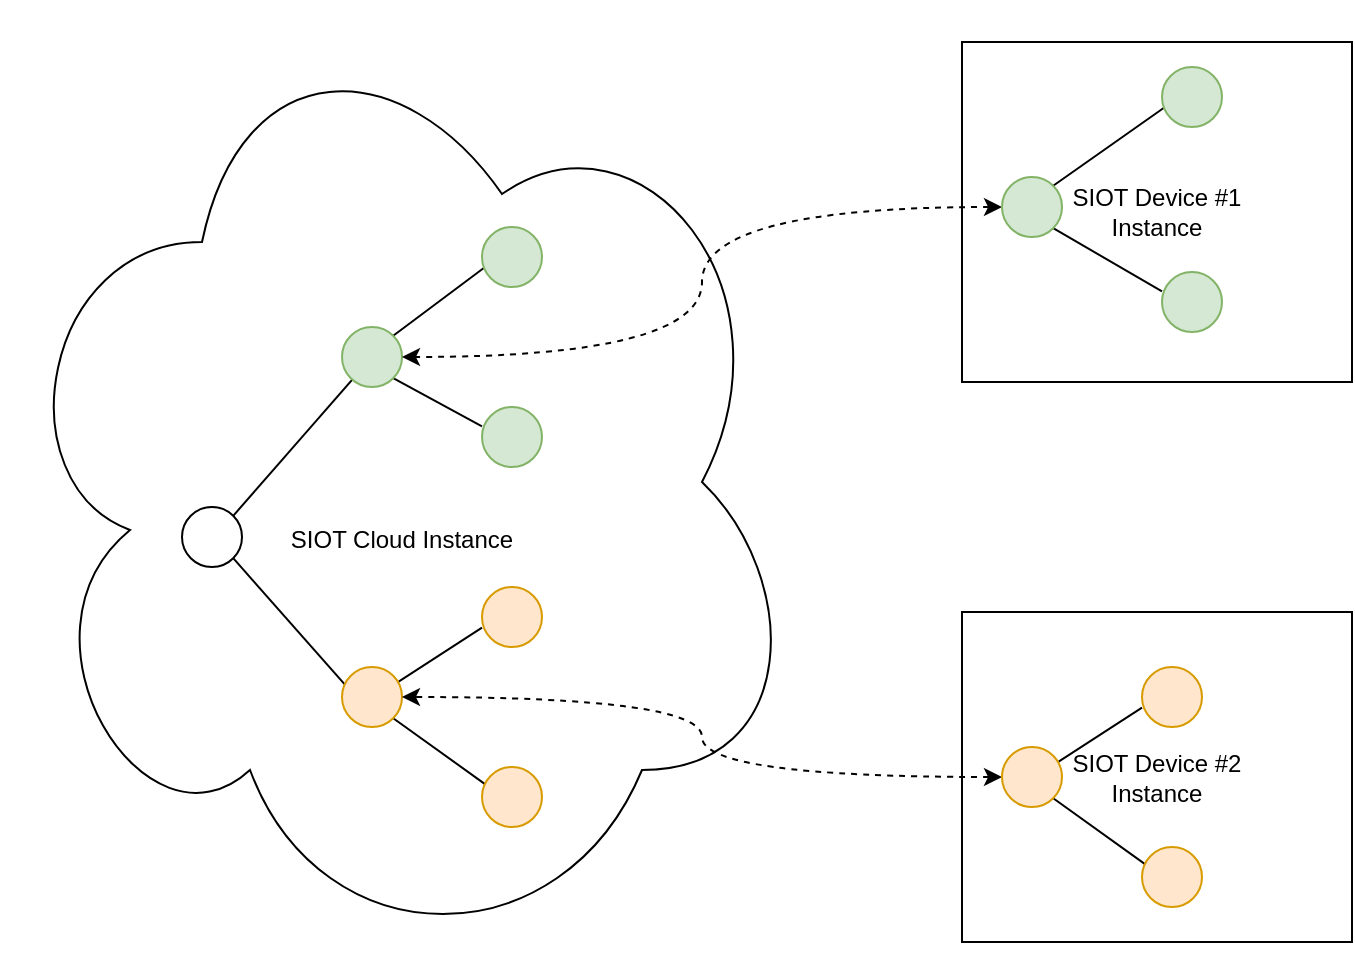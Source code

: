 <mxfile version="17.4.2" type="device" pages="10"><diagram id="kZKjiIrMiLftQvo7BS1T" name="cloud-device-node-tree"><mxGraphModel dx="1103" dy="1017" grid="1" gridSize="10" guides="1" tooltips="1" connect="1" arrows="1" fold="1" page="1" pageScale="1" pageWidth="900" pageHeight="500" math="0" shadow="0"><root><mxCell id="0"/><mxCell id="1" parent="0"/><mxCell id="uDmAHI5gjcXNaNp2bOWA-1" value="&lt;br&gt;&lt;br&gt;&lt;br&gt;&lt;br&gt;SIOT Cloud Instance" style="ellipse;shape=cloud;whiteSpace=wrap;html=1;fillColor=none;" parent="1" vertex="1"><mxGeometry x="70" width="400" height="480" as="geometry"/></mxCell><mxCell id="uDmAHI5gjcXNaNp2bOWA-2" value="SIOT Device #1&lt;br&gt;Instance" style="rounded=0;whiteSpace=wrap;html=1;fillColor=none;" parent="1" vertex="1"><mxGeometry x="550" y="20" width="195" height="170" as="geometry"/></mxCell><mxCell id="uDmAHI5gjcXNaNp2bOWA-3" style="rounded=0;orthogonalLoop=1;jettySize=auto;html=1;exitX=1;exitY=1;exitDx=0;exitDy=0;entryX=0.06;entryY=0.307;entryDx=0;entryDy=0;entryPerimeter=0;endArrow=none;endFill=0;" parent="1" source="uDmAHI5gjcXNaNp2bOWA-5" target="uDmAHI5gjcXNaNp2bOWA-11" edge="1"><mxGeometry relative="1" as="geometry"/></mxCell><mxCell id="uDmAHI5gjcXNaNp2bOWA-4" style="edgeStyle=none;rounded=0;orthogonalLoop=1;jettySize=auto;html=1;exitX=1;exitY=0;exitDx=0;exitDy=0;endArrow=none;endFill=0;" parent="1" source="uDmAHI5gjcXNaNp2bOWA-5" target="uDmAHI5gjcXNaNp2bOWA-8" edge="1"><mxGeometry relative="1" as="geometry"/></mxCell><mxCell id="uDmAHI5gjcXNaNp2bOWA-5" value="" style="ellipse;whiteSpace=wrap;html=1;aspect=fixed;" parent="1" vertex="1"><mxGeometry x="160" y="252.5" width="30" height="30" as="geometry"/></mxCell><mxCell id="uDmAHI5gjcXNaNp2bOWA-6" style="edgeStyle=none;rounded=0;orthogonalLoop=1;jettySize=auto;html=1;exitX=1;exitY=0;exitDx=0;exitDy=0;entryX=0.069;entryY=0.655;entryDx=0;entryDy=0;entryPerimeter=0;endArrow=none;endFill=0;" parent="1" source="uDmAHI5gjcXNaNp2bOWA-8" target="uDmAHI5gjcXNaNp2bOWA-12" edge="1"><mxGeometry relative="1" as="geometry"/></mxCell><mxCell id="uDmAHI5gjcXNaNp2bOWA-7" style="edgeStyle=none;rounded=0;orthogonalLoop=1;jettySize=auto;html=1;exitX=1;exitY=1;exitDx=0;exitDy=0;entryX=0;entryY=0.322;entryDx=0;entryDy=0;entryPerimeter=0;endArrow=none;endFill=0;" parent="1" source="uDmAHI5gjcXNaNp2bOWA-8" target="uDmAHI5gjcXNaNp2bOWA-13" edge="1"><mxGeometry relative="1" as="geometry"/></mxCell><mxCell id="uDmAHI5gjcXNaNp2bOWA-8" value="" style="ellipse;whiteSpace=wrap;html=1;aspect=fixed;fillColor=#d5e8d4;strokeColor=#82b366;" parent="1" vertex="1"><mxGeometry x="240" y="162.5" width="30" height="30" as="geometry"/></mxCell><mxCell id="uDmAHI5gjcXNaNp2bOWA-9" style="edgeStyle=none;rounded=0;orthogonalLoop=1;jettySize=auto;html=1;exitX=0.944;exitY=0.244;exitDx=0;exitDy=0;endArrow=none;endFill=0;entryX=0;entryY=0.678;entryDx=0;entryDy=0;entryPerimeter=0;exitPerimeter=0;" parent="1" source="uDmAHI5gjcXNaNp2bOWA-11" target="uDmAHI5gjcXNaNp2bOWA-14" edge="1"><mxGeometry relative="1" as="geometry"><mxPoint x="300" y="322.5" as="targetPoint"/></mxGeometry></mxCell><mxCell id="uDmAHI5gjcXNaNp2bOWA-10" style="edgeStyle=none;rounded=0;orthogonalLoop=1;jettySize=auto;html=1;exitX=1;exitY=1;exitDx=0;exitDy=0;entryX=0.056;entryY=0.289;entryDx=0;entryDy=0;entryPerimeter=0;endArrow=none;endFill=0;" parent="1" source="uDmAHI5gjcXNaNp2bOWA-11" target="uDmAHI5gjcXNaNp2bOWA-15" edge="1"><mxGeometry relative="1" as="geometry"/></mxCell><mxCell id="uDmAHI5gjcXNaNp2bOWA-11" value="" style="ellipse;whiteSpace=wrap;html=1;aspect=fixed;fillColor=#ffe6cc;strokeColor=#d79b00;" parent="1" vertex="1"><mxGeometry x="240" y="332.5" width="30" height="30" as="geometry"/></mxCell><mxCell id="uDmAHI5gjcXNaNp2bOWA-12" value="" style="ellipse;whiteSpace=wrap;html=1;aspect=fixed;fillColor=#d5e8d4;strokeColor=#82b366;" parent="1" vertex="1"><mxGeometry x="310" y="112.5" width="30" height="30" as="geometry"/></mxCell><mxCell id="uDmAHI5gjcXNaNp2bOWA-13" value="" style="ellipse;whiteSpace=wrap;html=1;aspect=fixed;fillColor=#d5e8d4;strokeColor=#82b366;" parent="1" vertex="1"><mxGeometry x="310" y="202.5" width="30" height="30" as="geometry"/></mxCell><mxCell id="uDmAHI5gjcXNaNp2bOWA-14" value="" style="ellipse;whiteSpace=wrap;html=1;aspect=fixed;fillColor=#ffe6cc;strokeColor=#d79b00;" parent="1" vertex="1"><mxGeometry x="310" y="292.5" width="30" height="30" as="geometry"/></mxCell><mxCell id="uDmAHI5gjcXNaNp2bOWA-15" value="" style="ellipse;whiteSpace=wrap;html=1;aspect=fixed;fillColor=#ffe6cc;strokeColor=#d79b00;" parent="1" vertex="1"><mxGeometry x="310" y="382.5" width="30" height="30" as="geometry"/></mxCell><mxCell id="uDmAHI5gjcXNaNp2bOWA-16" style="edgeStyle=none;rounded=0;orthogonalLoop=1;jettySize=auto;html=1;exitX=1;exitY=0;exitDx=0;exitDy=0;entryX=0.069;entryY=0.655;entryDx=0;entryDy=0;entryPerimeter=0;endArrow=none;endFill=0;" parent="1" source="uDmAHI5gjcXNaNp2bOWA-19" target="uDmAHI5gjcXNaNp2bOWA-20" edge="1"><mxGeometry relative="1" as="geometry"/></mxCell><mxCell id="uDmAHI5gjcXNaNp2bOWA-17" style="edgeStyle=none;rounded=0;orthogonalLoop=1;jettySize=auto;html=1;exitX=1;exitY=1;exitDx=0;exitDy=0;entryX=0;entryY=0.322;entryDx=0;entryDy=0;entryPerimeter=0;endArrow=none;endFill=0;" parent="1" source="uDmAHI5gjcXNaNp2bOWA-19" target="uDmAHI5gjcXNaNp2bOWA-21" edge="1"><mxGeometry relative="1" as="geometry"/></mxCell><mxCell id="uDmAHI5gjcXNaNp2bOWA-18" style="edgeStyle=orthogonalEdgeStyle;rounded=0;orthogonalLoop=1;jettySize=auto;html=1;exitX=0;exitY=0.5;exitDx=0;exitDy=0;endArrow=classic;endFill=1;curved=1;entryX=1;entryY=0.5;entryDx=0;entryDy=0;dashed=1;startArrow=classic;startFill=1;" parent="1" source="uDmAHI5gjcXNaNp2bOWA-19" target="uDmAHI5gjcXNaNp2bOWA-8" edge="1"><mxGeometry relative="1" as="geometry"><mxPoint x="520" y="200" as="targetPoint"/></mxGeometry></mxCell><mxCell id="uDmAHI5gjcXNaNp2bOWA-19" value="" style="ellipse;whiteSpace=wrap;html=1;aspect=fixed;fillColor=#d5e8d4;strokeColor=#82b366;" parent="1" vertex="1"><mxGeometry x="570" y="87.5" width="30" height="30" as="geometry"/></mxCell><mxCell id="uDmAHI5gjcXNaNp2bOWA-20" value="" style="ellipse;whiteSpace=wrap;html=1;aspect=fixed;fillColor=#d5e8d4;strokeColor=#82b366;" parent="1" vertex="1"><mxGeometry x="650" y="32.5" width="30" height="30" as="geometry"/></mxCell><mxCell id="uDmAHI5gjcXNaNp2bOWA-21" value="" style="ellipse;whiteSpace=wrap;html=1;aspect=fixed;fillColor=#d5e8d4;strokeColor=#82b366;" parent="1" vertex="1"><mxGeometry x="650" y="135" width="30" height="30" as="geometry"/></mxCell><mxCell id="uDmAHI5gjcXNaNp2bOWA-22" value="SIOT Device #2&lt;br&gt;Instance" style="rounded=0;whiteSpace=wrap;html=1;fillColor=none;" parent="1" vertex="1"><mxGeometry x="550" y="305" width="195" height="165" as="geometry"/></mxCell><mxCell id="uDmAHI5gjcXNaNp2bOWA-23" style="edgeStyle=none;rounded=0;orthogonalLoop=1;jettySize=auto;html=1;exitX=0.944;exitY=0.244;exitDx=0;exitDy=0;endArrow=none;endFill=0;entryX=0;entryY=0.678;entryDx=0;entryDy=0;entryPerimeter=0;exitPerimeter=0;" parent="1" source="uDmAHI5gjcXNaNp2bOWA-26" target="uDmAHI5gjcXNaNp2bOWA-27" edge="1"><mxGeometry relative="1" as="geometry"><mxPoint x="630" y="362.5" as="targetPoint"/></mxGeometry></mxCell><mxCell id="uDmAHI5gjcXNaNp2bOWA-24" style="edgeStyle=none;rounded=0;orthogonalLoop=1;jettySize=auto;html=1;exitX=1;exitY=1;exitDx=0;exitDy=0;entryX=0.056;entryY=0.289;entryDx=0;entryDy=0;entryPerimeter=0;endArrow=none;endFill=0;" parent="1" source="uDmAHI5gjcXNaNp2bOWA-26" target="uDmAHI5gjcXNaNp2bOWA-28" edge="1"><mxGeometry relative="1" as="geometry"/></mxCell><mxCell id="uDmAHI5gjcXNaNp2bOWA-25" style="edgeStyle=orthogonalEdgeStyle;curved=1;rounded=0;orthogonalLoop=1;jettySize=auto;html=1;exitX=0;exitY=0.5;exitDx=0;exitDy=0;entryX=1;entryY=0.5;entryDx=0;entryDy=0;dashed=1;endArrow=classic;endFill=1;startArrow=classic;startFill=1;" parent="1" source="uDmAHI5gjcXNaNp2bOWA-26" target="uDmAHI5gjcXNaNp2bOWA-11" edge="1"><mxGeometry relative="1" as="geometry"/></mxCell><mxCell id="uDmAHI5gjcXNaNp2bOWA-26" value="" style="ellipse;whiteSpace=wrap;html=1;aspect=fixed;fillColor=#ffe6cc;strokeColor=#d79b00;" parent="1" vertex="1"><mxGeometry x="570" y="372.5" width="30" height="30" as="geometry"/></mxCell><mxCell id="uDmAHI5gjcXNaNp2bOWA-27" value="" style="ellipse;whiteSpace=wrap;html=1;aspect=fixed;fillColor=#ffe6cc;strokeColor=#d79b00;" parent="1" vertex="1"><mxGeometry x="640" y="332.5" width="30" height="30" as="geometry"/></mxCell><mxCell id="uDmAHI5gjcXNaNp2bOWA-28" value="" style="ellipse;whiteSpace=wrap;html=1;aspect=fixed;fillColor=#ffe6cc;strokeColor=#d79b00;" parent="1" vertex="1"><mxGeometry x="640" y="422.5" width="30" height="30" as="geometry"/></mxCell></root></mxGraphModel></diagram><diagram id="dKHeKgb1Cozdqb7v7EXz" name="rules"><mxGraphModel dx="1103" dy="1017" grid="1" gridSize="10" guides="1" tooltips="1" connect="1" arrows="1" fold="1" page="1" pageScale="1" pageWidth="900" pageHeight="500" math="0" shadow="0"><root><mxCell id="0"/><mxCell id="1" parent="0"/><mxCell id="mS7vctIDh8ghmj6-OAsW-1" value="Rule A" style="rounded=0;whiteSpace=wrap;html=1;" parent="1" vertex="1"><mxGeometry x="220" y="195" width="110" height="30" as="geometry"/></mxCell><mxCell id="mS7vctIDh8ghmj6-OAsW-2" style="rounded=0;orthogonalLoop=1;jettySize=auto;html=1;exitX=0;exitY=0.5;exitDx=0;exitDy=0;entryX=1;entryY=0.5;entryDx=0;entryDy=0;endArrow=none;endFill=0;" parent="1" source="mS7vctIDh8ghmj6-OAsW-3" target="mS7vctIDh8ghmj6-OAsW-1" edge="1"><mxGeometry relative="1" as="geometry"/></mxCell><mxCell id="mS7vctIDh8ghmj6-OAsW-3" value="Condition 1&lt;br&gt;- type: pumpEventDur&lt;br&gt;- operator: &amp;gt;&lt;br&gt;- value: 50&lt;br&gt;- id: xyz" style="rounded=0;whiteSpace=wrap;html=1;" parent="1" vertex="1"><mxGeometry x="420" y="60" width="160" height="90" as="geometry"/></mxCell><mxCell id="mS7vctIDh8ghmj6-OAsW-4" style="edgeStyle=none;rounded=0;orthogonalLoop=1;jettySize=auto;html=1;exitX=0;exitY=0.5;exitDx=0;exitDy=0;endArrow=none;endFill=0;" parent="1" source="mS7vctIDh8ghmj6-OAsW-5" edge="1"><mxGeometry relative="1" as="geometry"><mxPoint x="330" y="210" as="targetPoint"/></mxGeometry></mxCell><mxCell id="mS7vctIDh8ghmj6-OAsW-5" value="Condition 2&lt;br&gt;- type: dryContact&lt;br&gt;- operator: =&lt;br&gt;- value: 1&lt;br&gt;- id: xyz" style="rounded=0;whiteSpace=wrap;html=1;" parent="1" vertex="1"><mxGeometry x="420" y="170" width="160" height="80" as="geometry"/></mxCell><mxCell id="mS7vctIDh8ghmj6-OAsW-6" style="edgeStyle=none;rounded=0;orthogonalLoop=1;jettySize=auto;html=1;exitX=0;exitY=0.5;exitDx=0;exitDy=0;endArrow=none;endFill=0;" parent="1" source="mS7vctIDh8ghmj6-OAsW-7" edge="1"><mxGeometry relative="1" as="geometry"><mxPoint x="330" y="210" as="targetPoint"/></mxGeometry></mxCell><mxCell id="mS7vctIDh8ghmj6-OAsW-7" value="Action a&lt;br&gt;- type: not&lt;br&gt;- repeat: 3600" style="rounded=0;whiteSpace=wrap;html=1;" parent="1" vertex="1"><mxGeometry x="420" y="290" width="160" height="80" as="geometry"/></mxCell></root></mxGraphModel></diagram><diagram id="txv0pmUnpWPXZboAJg8h" name="nodes2"><mxGraphModel dx="1103" dy="1017" grid="1" gridSize="10" guides="1" tooltips="1" connect="1" arrows="1" fold="1" page="1" pageScale="1" pageWidth="900" pageHeight="500" math="0" shadow="0"><root><mxCell id="0"/><mxCell id="1" parent="0"/><mxCell id="fIyY3zVHSyHDXQTS9JJe-27" style="rounded=0;orthogonalLoop=1;jettySize=auto;html=1;exitX=0.5;exitY=0;exitDx=0;exitDy=0;endArrow=none;endFill=0;" parent="1" source="fIyY3zVHSyHDXQTS9JJe-30" target="fIyY3zVHSyHDXQTS9JJe-31" edge="1"><mxGeometry relative="1" as="geometry"><mxPoint x="280" y="-60" as="targetPoint"/></mxGeometry></mxCell><mxCell id="fIyY3zVHSyHDXQTS9JJe-28" style="edgeStyle=none;rounded=0;orthogonalLoop=1;jettySize=auto;html=1;exitX=1;exitY=0.5;exitDx=0;exitDy=0;entryX=0;entryY=0.5;entryDx=0;entryDy=0;endArrow=none;endFill=0;" parent="1" source="fIyY3zVHSyHDXQTS9JJe-30" target="fIyY3zVHSyHDXQTS9JJe-35" edge="1"><mxGeometry relative="1" as="geometry"/></mxCell><mxCell id="fIyY3zVHSyHDXQTS9JJe-29" style="edgeStyle=none;rounded=0;orthogonalLoop=1;jettySize=auto;html=1;exitX=0.5;exitY=1;exitDx=0;exitDy=0;endArrow=none;endFill=0;" parent="1" source="fIyY3zVHSyHDXQTS9JJe-30" target="fIyY3zVHSyHDXQTS9JJe-48" edge="1"><mxGeometry relative="1" as="geometry"/></mxCell><mxCell id="fIyY3zVHSyHDXQTS9JJe-30" value="Root" style="rounded=1;whiteSpace=wrap;html=1;" parent="1" vertex="1"><mxGeometry x="120" y="160" width="120" height="60" as="geometry"/></mxCell><mxCell id="fIyY3zVHSyHDXQTS9JJe-31" value="Admin" style="shape=umlActor;verticalLabelPosition=bottom;verticalAlign=top;html=1;outlineConnect=0;" parent="1" vertex="1"><mxGeometry x="250" y="60" width="30" height="60" as="geometry"/></mxCell><mxCell id="fIyY3zVHSyHDXQTS9JJe-32" style="edgeStyle=none;rounded=0;orthogonalLoop=1;jettySize=auto;html=1;exitX=1;exitY=0;exitDx=0;exitDy=0;endArrow=none;endFill=0;" parent="1" source="fIyY3zVHSyHDXQTS9JJe-35" target="fIyY3zVHSyHDXQTS9JJe-36" edge="1"><mxGeometry relative="1" as="geometry"/></mxCell><mxCell id="fIyY3zVHSyHDXQTS9JJe-33" style="edgeStyle=none;rounded=0;orthogonalLoop=1;jettySize=auto;html=1;exitX=1;exitY=0.5;exitDx=0;exitDy=0;entryX=0.03;entryY=0.5;entryDx=0;entryDy=0;endArrow=none;endFill=0;entryPerimeter=0;" parent="1" source="fIyY3zVHSyHDXQTS9JJe-35" target="fIyY3zVHSyHDXQTS9JJe-40" edge="1"><mxGeometry relative="1" as="geometry"><mxPoint x="490" y="130" as="targetPoint"/></mxGeometry></mxCell><mxCell id="fIyY3zVHSyHDXQTS9JJe-34" style="edgeStyle=none;rounded=0;orthogonalLoop=1;jettySize=auto;html=1;exitX=1;exitY=1;exitDx=0;exitDy=0;entryX=0.42;entryY=0.423;entryDx=0;entryDy=0;entryPerimeter=0;endArrow=none;endFill=0;" parent="1" source="fIyY3zVHSyHDXQTS9JJe-35" target="fIyY3zVHSyHDXQTS9JJe-49" edge="1"><mxGeometry relative="1" as="geometry"/></mxCell><mxCell id="fIyY3zVHSyHDXQTS9JJe-35" value="Customer A" style="rounded=1;whiteSpace=wrap;html=1;" parent="1" vertex="1"><mxGeometry x="325" y="135" width="120" height="60" as="geometry"/></mxCell><mxCell id="fIyY3zVHSyHDXQTS9JJe-36" value="User 1" style="shape=umlActor;verticalLabelPosition=bottom;verticalAlign=top;html=1;outlineConnect=0;" parent="1" vertex="1"><mxGeometry x="510" y="40" width="30" height="60" as="geometry"/></mxCell><mxCell id="fIyY3zVHSyHDXQTS9JJe-37" value="High Tank&lt;br&gt;Level" style="outlineConnect=0;fontColor=#232F3E;gradientColor=none;strokeColor=#232F3E;fillColor=#ffffff;dashed=0;verticalLabelPosition=bottom;verticalAlign=top;align=center;html=1;fontSize=12;fontStyle=0;aspect=fixed;shape=mxgraph.aws4.resourceIcon;resIcon=mxgraph.aws4.rule_2;" parent="1" vertex="1"><mxGeometry x="640" y="10" width="60" height="60" as="geometry"/></mxCell><mxCell id="fIyY3zVHSyHDXQTS9JJe-38" style="edgeStyle=none;rounded=0;orthogonalLoop=1;jettySize=auto;html=1;exitX=0.97;exitY=0.5;exitDx=0;exitDy=0;exitPerimeter=0;endArrow=none;endFill=0;" parent="1" source="fIyY3zVHSyHDXQTS9JJe-40" target="fIyY3zVHSyHDXQTS9JJe-37" edge="1"><mxGeometry relative="1" as="geometry"/></mxCell><mxCell id="fIyY3zVHSyHDXQTS9JJe-39" style="edgeStyle=none;rounded=0;orthogonalLoop=1;jettySize=auto;html=1;entryX=0.087;entryY=0.509;entryDx=0;entryDy=0;entryPerimeter=0;endArrow=none;endFill=0;" parent="1" source="fIyY3zVHSyHDXQTS9JJe-40" target="fIyY3zVHSyHDXQTS9JJe-42" edge="1"><mxGeometry relative="1" as="geometry"/></mxCell><mxCell id="fIyY3zVHSyHDXQTS9JJe-40" value="Edge Device 1" style="aspect=fixed;pointerEvents=1;shadow=0;dashed=0;html=1;strokeColor=none;labelPosition=center;verticalLabelPosition=bottom;verticalAlign=top;align=center;fillColor=#00188D;shape=mxgraph.mscae.enterprise.device" parent="1" vertex="1"><mxGeometry x="510" y="140" width="50" height="26" as="geometry"/></mxCell><mxCell id="fIyY3zVHSyHDXQTS9JJe-41" style="edgeStyle=none;rounded=0;orthogonalLoop=1;jettySize=auto;html=1;exitX=0.01;exitY=0.98;exitDx=0;exitDy=0;exitPerimeter=0;entryX=0.74;entryY=0.846;entryDx=0;entryDy=0;entryPerimeter=0;endArrow=none;endFill=0;" parent="1" source="fIyY3zVHSyHDXQTS9JJe-40" target="fIyY3zVHSyHDXQTS9JJe-40" edge="1"><mxGeometry relative="1" as="geometry"/></mxCell><mxCell id="fIyY3zVHSyHDXQTS9JJe-42" value="Tank Virtual Component" style="shape=mxgraph.pid.vessels.tank_(concrete_base);html=1;align=center;verticalLabelPosition=bottom;verticalAlign=top;dashed=0;container=1;" parent="1" vertex="1"><mxGeometry x="600" y="135" width="150" height="110" as="geometry"/></mxCell><mxCell id="fIyY3zVHSyHDXQTS9JJe-43" value="" style="verticalLabelPosition=bottom;html=1;fillColor=#A153A0;strokeColor=#ffffff;verticalAlign=top;align=center;points=[[0,0.5,0],[0.125,0.25,0],[0.25,0,0],[0.5,0,0],[0.75,0,0],[0.875,0.25,0],[1,0.5,0],[0.875,0.75,0],[0.75,1,0],[0.5,1,0],[0.125,0.75,0]];pointerEvents=1;shape=mxgraph.cisco_safe.compositeIcon;bgIcon=mxgraph.cisco_safe.design.blank_device;resIcon=mxgraph.cisco_safe.design.sensor;" parent="fIyY3zVHSyHDXQTS9JJe-42" vertex="1"><mxGeometry x="26.471" y="35.2" width="44.118" height="39.6" as="geometry"/></mxCell><mxCell id="fIyY3zVHSyHDXQTS9JJe-44" value="" style="verticalLabelPosition=bottom;html=1;fillColor=#A153A0;strokeColor=#ffffff;verticalAlign=top;align=center;points=[[0,0.5,0],[0.125,0.25,0],[0.25,0,0],[0.5,0,0],[0.75,0,0],[0.875,0.25,0],[1,0.5,0],[0.875,0.75,0],[0.75,1,0],[0.5,1,0],[0.125,0.75,0]];pointerEvents=1;shape=mxgraph.cisco_safe.compositeIcon;bgIcon=mxgraph.cisco_safe.design.blank_device;resIcon=mxgraph.cisco_safe.design.flow_sensor;" parent="fIyY3zVHSyHDXQTS9JJe-42" vertex="1"><mxGeometry x="79.412" y="35.2" width="44.118" height="39.6" as="geometry"/></mxCell><mxCell id="fIyY3zVHSyHDXQTS9JJe-45" style="edgeStyle=none;rounded=0;orthogonalLoop=1;jettySize=auto;html=1;entryX=0.5;entryY=0;entryDx=0;entryDy=0;endArrow=none;endFill=0;" parent="1" source="fIyY3zVHSyHDXQTS9JJe-46" target="fIyY3zVHSyHDXQTS9JJe-35" edge="1"><mxGeometry relative="1" as="geometry"/></mxCell><mxCell id="fIyY3zVHSyHDXQTS9JJe-46" value="Edge Dev&lt;br&gt;Offline" style="outlineConnect=0;fontColor=#232F3E;gradientColor=none;strokeColor=#232F3E;fillColor=#ffffff;dashed=0;verticalLabelPosition=bottom;verticalAlign=top;align=center;html=1;fontSize=12;fontStyle=0;aspect=fixed;shape=mxgraph.aws4.resourceIcon;resIcon=mxgraph.aws4.rule_2;" parent="1" vertex="1"><mxGeometry x="440" width="60" height="60" as="geometry"/></mxCell><mxCell id="fIyY3zVHSyHDXQTS9JJe-47" style="rounded=0;orthogonalLoop=1;jettySize=auto;html=1;entryX=0;entryY=0.5;entryDx=0;entryDy=0;endArrow=none;endFill=0;exitX=1;exitY=0.5;exitDx=0;exitDy=0;" parent="1" source="fIyY3zVHSyHDXQTS9JJe-48" target="fIyY3zVHSyHDXQTS9JJe-50" edge="1"><mxGeometry relative="1" as="geometry"/></mxCell><mxCell id="fIyY3zVHSyHDXQTS9JJe-48" value="Service Provider" style="rounded=1;whiteSpace=wrap;html=1;" parent="1" vertex="1"><mxGeometry x="190" y="370" width="120" height="60" as="geometry"/></mxCell><mxCell id="fIyY3zVHSyHDXQTS9JJe-49" value="Edge Device 2" style="aspect=fixed;pointerEvents=1;shadow=0;dashed=0;html=1;strokeColor=none;labelPosition=center;verticalLabelPosition=bottom;verticalAlign=top;align=center;fillColor=#00188D;shape=mxgraph.mscae.enterprise.device" parent="1" vertex="1"><mxGeometry x="510" y="260" width="50" height="26" as="geometry"/></mxCell><mxCell id="fIyY3zVHSyHDXQTS9JJe-50" value="Customer B" style="rounded=1;whiteSpace=wrap;html=1;" parent="1" vertex="1"><mxGeometry x="370" y="330" width="120" height="60" as="geometry"/></mxCell><mxCell id="fIyY3zVHSyHDXQTS9JJe-51" style="edgeStyle=none;rounded=0;orthogonalLoop=1;jettySize=auto;html=1;exitX=0;exitY=0.5;exitDx=0;exitDy=0;endArrow=none;endFill=0;entryX=1;entryY=0.5;entryDx=0;entryDy=0;" parent="1" source="fIyY3zVHSyHDXQTS9JJe-52" target="fIyY3zVHSyHDXQTS9JJe-48" edge="1"><mxGeometry relative="1" as="geometry"><mxPoint x="310" y="420" as="targetPoint"/></mxGeometry></mxCell><mxCell id="fIyY3zVHSyHDXQTS9JJe-52" value="Customer C" style="rounded=1;whiteSpace=wrap;html=1;" parent="1" vertex="1"><mxGeometry x="370" y="420" width="120" height="60" as="geometry"/></mxCell></root></mxGraphModel></diagram><diagram id="1kC6TPFcPjIWLKHOdvnZ" name="nodes"><mxGraphModel dx="1103" dy="1017" grid="1" gridSize="10" guides="1" tooltips="1" connect="1" arrows="1" fold="1" page="1" pageScale="1" pageWidth="900" pageHeight="500" math="0" shadow="0"><root><mxCell id="0"/><mxCell id="1" parent="0"/><mxCell id="HmUHmo0r1q5CHdbsj-Ty-1" style="edgeStyle=none;rounded=0;orthogonalLoop=1;jettySize=auto;html=1;exitX=0.5;exitY=1;exitDx=0;exitDy=0;entryX=0;entryY=0.75;entryDx=0;entryDy=0;endArrow=none;endFill=0;" parent="1" source="HmUHmo0r1q5CHdbsj-Ty-2" target="HmUHmo0r1q5CHdbsj-Ty-32" edge="1"><mxGeometry relative="1" as="geometry"/></mxCell><mxCell id="HmUHmo0r1q5CHdbsj-Ty-2" value="Org XYX" style="whiteSpace=wrap;html=1;aspect=fixed;" parent="1" vertex="1"><mxGeometry x="110" y="330" width="120" height="120" as="geometry"/></mxCell><mxCell id="HmUHmo0r1q5CHdbsj-Ty-3" style="rounded=0;orthogonalLoop=1;jettySize=auto;html=1;entryX=1;entryY=0.5;entryDx=0;entryDy=0;endArrow=none;endFill=0;" parent="1" source="HmUHmo0r1q5CHdbsj-Ty-4" target="HmUHmo0r1q5CHdbsj-Ty-2" edge="1"><mxGeometry relative="1" as="geometry"/></mxCell><mxCell id="HmUHmo0r1q5CHdbsj-Ty-4" value="Operator&lt;br&gt;Notifications&lt;br&gt;Group North&lt;br&gt;- not: user A&lt;br&gt;- not: user B" style="whiteSpace=wrap;html=1;aspect=fixed;" parent="1" vertex="1"><mxGeometry x="330" y="280" width="120" height="120" as="geometry"/></mxCell><mxCell id="HmUHmo0r1q5CHdbsj-Ty-5" style="edgeStyle=none;rounded=0;orthogonalLoop=1;jettySize=auto;html=1;entryX=1;entryY=0.5;entryDx=0;entryDy=0;endArrow=none;endFill=0;exitX=0;exitY=0.5;exitDx=0;exitDy=0;" parent="1" source="HmUHmo0r1q5CHdbsj-Ty-6" target="HmUHmo0r1q5CHdbsj-Ty-2" edge="1"><mxGeometry relative="1" as="geometry"/></mxCell><mxCell id="HmUHmo0r1q5CHdbsj-Ty-6" value="Operator&lt;br&gt;Notification&lt;br&gt;Group South&lt;br&gt;- not: user D&lt;br&gt;- not: user E" style="whiteSpace=wrap;html=1;aspect=fixed;" parent="1" vertex="1"><mxGeometry x="330" y="490" width="120" height="120" as="geometry"/></mxCell><mxCell id="HmUHmo0r1q5CHdbsj-Ty-7" style="edgeStyle=none;rounded=0;orthogonalLoop=1;jettySize=auto;html=1;exitX=0;exitY=0.5;exitDx=0;exitDy=0;entryX=1;entryY=0.5;entryDx=0;entryDy=0;endArrow=none;endFill=0;" parent="1" source="HmUHmo0r1q5CHdbsj-Ty-8" target="HmUHmo0r1q5CHdbsj-Ty-15" edge="1"><mxGeometry relative="1" as="geometry"/></mxCell><mxCell id="HmUHmo0r1q5CHdbsj-Ty-8" value="&lt;span&gt;Virtual Pump A&lt;/span&gt;&lt;br&gt;&lt;span&gt;- pump events&lt;/span&gt;" style="rounded=0;whiteSpace=wrap;html=1;" parent="1" vertex="1"><mxGeometry x="650" y="120" width="120" height="40" as="geometry"/></mxCell><mxCell id="HmUHmo0r1q5CHdbsj-Ty-9" style="edgeStyle=none;rounded=0;orthogonalLoop=1;jettySize=auto;html=1;exitX=0;exitY=0.5;exitDx=0;exitDy=0;endArrow=none;endFill=0;" parent="1" source="HmUHmo0r1q5CHdbsj-Ty-10" edge="1"><mxGeometry relative="1" as="geometry"><mxPoint x="610" y="160" as="targetPoint"/></mxGeometry></mxCell><mxCell id="HmUHmo0r1q5CHdbsj-Ty-10" value="&lt;span&gt;Virtual Pump B&lt;/span&gt;&lt;br&gt;&lt;span&gt;- pump events&lt;/span&gt;" style="rounded=0;whiteSpace=wrap;html=1;" parent="1" vertex="1"><mxGeometry x="650" y="170" width="120" height="40" as="geometry"/></mxCell><mxCell id="HmUHmo0r1q5CHdbsj-Ty-11" style="edgeStyle=none;rounded=0;orthogonalLoop=1;jettySize=auto;html=1;exitX=0;exitY=0.5;exitDx=0;exitDy=0;endArrow=none;endFill=0;" parent="1" source="HmUHmo0r1q5CHdbsj-Ty-12" edge="1"><mxGeometry relative="1" as="geometry"><mxPoint x="610" y="160" as="targetPoint"/></mxGeometry></mxCell><mxCell id="HmUHmo0r1q5CHdbsj-Ty-12" value="Virtual Tank Level&lt;br&gt;&lt;span&gt;- water level&lt;/span&gt;" style="rounded=0;whiteSpace=wrap;html=1;" parent="1" vertex="1"><mxGeometry x="650" y="220" width="120" height="40" as="geometry"/></mxCell><mxCell id="HmUHmo0r1q5CHdbsj-Ty-13" style="edgeStyle=none;rounded=0;orthogonalLoop=1;jettySize=auto;html=1;exitX=0;exitY=0.5;exitDx=0;exitDy=0;endArrow=none;endFill=0;" parent="1" source="HmUHmo0r1q5CHdbsj-Ty-15" target="HmUHmo0r1q5CHdbsj-Ty-4" edge="1"><mxGeometry relative="1" as="geometry"/></mxCell><mxCell id="HmUHmo0r1q5CHdbsj-Ty-14" style="edgeStyle=none;rounded=0;orthogonalLoop=1;jettySize=auto;html=1;exitX=0.5;exitY=0;exitDx=0;exitDy=0;entryX=1;entryY=0.5;entryDx=0;entryDy=0;endArrow=none;endFill=0;" parent="1" source="HmUHmo0r1q5CHdbsj-Ty-15" target="HmUHmo0r1q5CHdbsj-Ty-53" edge="1"><mxGeometry relative="1" as="geometry"/></mxCell><mxCell id="HmUHmo0r1q5CHdbsj-Ty-15" value="Site JKL" style="rounded=0;whiteSpace=wrap;html=1;" parent="1" vertex="1"><mxGeometry x="490" y="130" width="120" height="60" as="geometry"/></mxCell><mxCell id="HmUHmo0r1q5CHdbsj-Ty-16" style="edgeStyle=none;rounded=0;orthogonalLoop=1;jettySize=auto;html=1;exitX=0;exitY=0.5;exitDx=0;exitDy=0;entryX=1;entryY=0.5;entryDx=0;entryDy=0;endArrow=none;endFill=0;" parent="1" source="HmUHmo0r1q5CHdbsj-Ty-17" target="HmUHmo0r1q5CHdbsj-Ty-23" edge="1"><mxGeometry relative="1" as="geometry"/></mxCell><mxCell id="HmUHmo0r1q5CHdbsj-Ty-17" value="&lt;span&gt;Virtual Pump A&lt;/span&gt;&lt;br&gt;&lt;span&gt;- pump events&lt;/span&gt;" style="rounded=0;whiteSpace=wrap;html=1;" parent="1" vertex="1"><mxGeometry x="650" y="430" width="120" height="40" as="geometry"/></mxCell><mxCell id="HmUHmo0r1q5CHdbsj-Ty-18" style="edgeStyle=none;rounded=0;orthogonalLoop=1;jettySize=auto;html=1;exitX=0;exitY=0.5;exitDx=0;exitDy=0;endArrow=none;endFill=0;" parent="1" source="HmUHmo0r1q5CHdbsj-Ty-19" edge="1"><mxGeometry relative="1" as="geometry"><mxPoint x="600" y="430" as="targetPoint"/></mxGeometry></mxCell><mxCell id="HmUHmo0r1q5CHdbsj-Ty-19" value="&lt;span&gt;Virtual Pump B&lt;/span&gt;&lt;br&gt;&lt;span&gt;- pump events&lt;/span&gt;" style="rounded=0;whiteSpace=wrap;html=1;" parent="1" vertex="1"><mxGeometry x="650" y="480" width="120" height="40" as="geometry"/></mxCell><mxCell id="HmUHmo0r1q5CHdbsj-Ty-20" style="edgeStyle=none;rounded=0;orthogonalLoop=1;jettySize=auto;html=1;exitX=0;exitY=0.5;exitDx=0;exitDy=0;endArrow=none;endFill=0;" parent="1" source="HmUHmo0r1q5CHdbsj-Ty-21" edge="1"><mxGeometry relative="1" as="geometry"><mxPoint x="600" y="430" as="targetPoint"/></mxGeometry></mxCell><mxCell id="HmUHmo0r1q5CHdbsj-Ty-21" value="Virtual Tank Level&lt;br&gt;&lt;span&gt;- water level&lt;/span&gt;" style="rounded=0;whiteSpace=wrap;html=1;" parent="1" vertex="1"><mxGeometry x="650" y="530" width="120" height="40" as="geometry"/></mxCell><mxCell id="HmUHmo0r1q5CHdbsj-Ty-22" style="edgeStyle=none;rounded=0;orthogonalLoop=1;jettySize=auto;html=1;exitX=0;exitY=0.5;exitDx=0;exitDy=0;endArrow=none;endFill=0;entryX=1;entryY=0.75;entryDx=0;entryDy=0;" parent="1" source="HmUHmo0r1q5CHdbsj-Ty-23" target="HmUHmo0r1q5CHdbsj-Ty-4" edge="1"><mxGeometry relative="1" as="geometry"/></mxCell><mxCell id="HmUHmo0r1q5CHdbsj-Ty-23" value="Site MNO" style="rounded=0;whiteSpace=wrap;html=1;" parent="1" vertex="1"><mxGeometry x="480" y="400" width="120" height="60" as="geometry"/></mxCell><mxCell id="HmUHmo0r1q5CHdbsj-Ty-24" style="edgeStyle=none;rounded=0;orthogonalLoop=1;jettySize=auto;html=1;exitX=0;exitY=0.5;exitDx=0;exitDy=0;endArrow=none;endFill=0;" parent="1" source="HmUHmo0r1q5CHdbsj-Ty-25" edge="1"><mxGeometry relative="1" as="geometry"><mxPoint x="170" y="330" as="targetPoint"/></mxGeometry></mxCell><mxCell id="HmUHmo0r1q5CHdbsj-Ty-25" value="User A" style="rounded=0;whiteSpace=wrap;html=1;" parent="1" vertex="1"><mxGeometry x="280" y="160" width="80" height="20" as="geometry"/></mxCell><mxCell id="HmUHmo0r1q5CHdbsj-Ty-26" style="edgeStyle=none;rounded=0;orthogonalLoop=1;jettySize=auto;html=1;exitX=1;exitY=1;exitDx=0;exitDy=0;endArrow=none;endFill=0;" parent="1" source="HmUHmo0r1q5CHdbsj-Ty-25" target="HmUHmo0r1q5CHdbsj-Ty-25" edge="1"><mxGeometry relative="1" as="geometry"/></mxCell><mxCell id="HmUHmo0r1q5CHdbsj-Ty-27" style="edgeStyle=none;rounded=0;orthogonalLoop=1;jettySize=auto;html=1;exitX=1;exitY=1;exitDx=0;exitDy=0;endArrow=none;endFill=0;" parent="1" source="HmUHmo0r1q5CHdbsj-Ty-25" target="HmUHmo0r1q5CHdbsj-Ty-25" edge="1"><mxGeometry relative="1" as="geometry"/></mxCell><mxCell id="HmUHmo0r1q5CHdbsj-Ty-28" style="edgeStyle=none;rounded=0;orthogonalLoop=1;jettySize=auto;html=1;exitX=0;exitY=0.5;exitDx=0;exitDy=0;endArrow=none;endFill=0;" parent="1" source="HmUHmo0r1q5CHdbsj-Ty-29" edge="1"><mxGeometry relative="1" as="geometry"><mxPoint x="170" y="330" as="targetPoint"/></mxGeometry></mxCell><mxCell id="HmUHmo0r1q5CHdbsj-Ty-29" value="User B" style="rounded=0;whiteSpace=wrap;html=1;" parent="1" vertex="1"><mxGeometry x="280" y="190" width="80" height="20" as="geometry"/></mxCell><mxCell id="HmUHmo0r1q5CHdbsj-Ty-30" style="edgeStyle=none;rounded=0;orthogonalLoop=1;jettySize=auto;html=1;exitX=0;exitY=0.5;exitDx=0;exitDy=0;entryX=0.5;entryY=0;entryDx=0;entryDy=0;endArrow=none;endFill=0;" parent="1" source="HmUHmo0r1q5CHdbsj-Ty-31" target="HmUHmo0r1q5CHdbsj-Ty-2" edge="1"><mxGeometry relative="1" as="geometry"/></mxCell><mxCell id="HmUHmo0r1q5CHdbsj-Ty-31" value="User C" style="rounded=0;whiteSpace=wrap;html=1;" parent="1" vertex="1"><mxGeometry x="280" y="220" width="80" height="20" as="geometry"/></mxCell><mxCell id="HmUHmo0r1q5CHdbsj-Ty-32" value="User D" style="rounded=0;whiteSpace=wrap;html=1;" parent="1" vertex="1"><mxGeometry x="210" y="510" width="80" height="20" as="geometry"/></mxCell><mxCell id="HmUHmo0r1q5CHdbsj-Ty-33" style="edgeStyle=none;rounded=0;orthogonalLoop=1;jettySize=auto;html=1;exitX=1;exitY=1;exitDx=0;exitDy=0;endArrow=none;endFill=0;" parent="1" source="HmUHmo0r1q5CHdbsj-Ty-32" target="HmUHmo0r1q5CHdbsj-Ty-32" edge="1"><mxGeometry relative="1" as="geometry"/></mxCell><mxCell id="HmUHmo0r1q5CHdbsj-Ty-34" style="edgeStyle=none;rounded=0;orthogonalLoop=1;jettySize=auto;html=1;exitX=1;exitY=1;exitDx=0;exitDy=0;endArrow=none;endFill=0;" parent="1" source="HmUHmo0r1q5CHdbsj-Ty-32" target="HmUHmo0r1q5CHdbsj-Ty-32" edge="1"><mxGeometry relative="1" as="geometry"/></mxCell><mxCell id="HmUHmo0r1q5CHdbsj-Ty-35" style="edgeStyle=none;rounded=0;orthogonalLoop=1;jettySize=auto;html=1;exitX=0;exitY=0.5;exitDx=0;exitDy=0;endArrow=none;endFill=0;" parent="1" source="HmUHmo0r1q5CHdbsj-Ty-36" edge="1"><mxGeometry relative="1" as="geometry"><mxPoint x="170" y="450" as="targetPoint"/></mxGeometry></mxCell><mxCell id="HmUHmo0r1q5CHdbsj-Ty-36" value="User E" style="rounded=0;whiteSpace=wrap;html=1;" parent="1" vertex="1"><mxGeometry x="210" y="540" width="80" height="20" as="geometry"/></mxCell><mxCell id="HmUHmo0r1q5CHdbsj-Ty-37" style="edgeStyle=none;rounded=0;orthogonalLoop=1;jettySize=auto;html=1;exitX=0;exitY=0.5;exitDx=0;exitDy=0;entryX=0.25;entryY=1;entryDx=0;entryDy=0;endArrow=none;endFill=0;" parent="1" source="HmUHmo0r1q5CHdbsj-Ty-38" target="HmUHmo0r1q5CHdbsj-Ty-23" edge="1"><mxGeometry relative="1" as="geometry"/></mxCell><mxCell id="HmUHmo0r1q5CHdbsj-Ty-38" value="Rule 3" style="rounded=0;whiteSpace=wrap;html=1;" parent="1" vertex="1"><mxGeometry x="535" y="490" width="80" height="20" as="geometry"/></mxCell><mxCell id="HmUHmo0r1q5CHdbsj-Ty-39" style="edgeStyle=none;rounded=0;orthogonalLoop=1;jettySize=auto;html=1;exitX=0;exitY=0.5;exitDx=0;exitDy=0;endArrow=none;endFill=0;" parent="1" source="HmUHmo0r1q5CHdbsj-Ty-40" edge="1"><mxGeometry relative="1" as="geometry"><mxPoint x="510" y="460" as="targetPoint"/></mxGeometry></mxCell><mxCell id="HmUHmo0r1q5CHdbsj-Ty-40" value="Rule 4" style="rounded=0;whiteSpace=wrap;html=1;" parent="1" vertex="1"><mxGeometry x="535" y="520" width="80" height="20" as="geometry"/></mxCell><mxCell id="HmUHmo0r1q5CHdbsj-Ty-41" style="edgeStyle=none;rounded=0;orthogonalLoop=1;jettySize=auto;html=1;exitX=0;exitY=0.5;exitDx=0;exitDy=0;entryX=0.25;entryY=1;entryDx=0;entryDy=0;endArrow=none;endFill=0;" parent="1" source="HmUHmo0r1q5CHdbsj-Ty-42" target="HmUHmo0r1q5CHdbsj-Ty-15" edge="1"><mxGeometry relative="1" as="geometry"/></mxCell><mxCell id="HmUHmo0r1q5CHdbsj-Ty-42" value="Rule 1" style="rounded=0;whiteSpace=wrap;html=1;" parent="1" vertex="1"><mxGeometry x="540" y="210" width="80" height="20" as="geometry"/></mxCell><mxCell id="HmUHmo0r1q5CHdbsj-Ty-43" style="edgeStyle=none;rounded=0;orthogonalLoop=1;jettySize=auto;html=1;exitX=0;exitY=0.5;exitDx=0;exitDy=0;endArrow=none;endFill=0;" parent="1" source="HmUHmo0r1q5CHdbsj-Ty-44" edge="1"><mxGeometry relative="1" as="geometry"><mxPoint x="520" y="190" as="targetPoint"/></mxGeometry></mxCell><mxCell id="HmUHmo0r1q5CHdbsj-Ty-44" value="Rule 2" style="rounded=0;whiteSpace=wrap;html=1;" parent="1" vertex="1"><mxGeometry x="530" y="240" width="80" height="20" as="geometry"/></mxCell><mxCell id="HmUHmo0r1q5CHdbsj-Ty-45" style="edgeStyle=none;rounded=0;orthogonalLoop=1;jettySize=auto;html=1;exitX=0;exitY=0.5;exitDx=0;exitDy=0;entryX=1;entryY=0.5;entryDx=0;entryDy=0;endArrow=none;endFill=0;" parent="1" source="HmUHmo0r1q5CHdbsj-Ty-46" target="HmUHmo0r1q5CHdbsj-Ty-15" edge="1"><mxGeometry relative="1" as="geometry"/></mxCell><mxCell id="HmUHmo0r1q5CHdbsj-Ty-46" value="&lt;span&gt;Device A&lt;/span&gt;&lt;br&gt;&lt;span&gt;- currentA&lt;/span&gt;&lt;br&gt;&lt;span&gt;- currentB&lt;/span&gt;&lt;br&gt;&lt;span&gt;- voltage&lt;/span&gt;&lt;br&gt;&lt;span&gt;- temp&lt;/span&gt;" style="rounded=0;whiteSpace=wrap;html=1;" parent="1" vertex="1"><mxGeometry x="650" y="10" width="85" height="100" as="geometry"/></mxCell><mxCell id="HmUHmo0r1q5CHdbsj-Ty-47" style="edgeStyle=none;rounded=0;orthogonalLoop=1;jettySize=auto;html=1;exitX=0;exitY=0.5;exitDx=0;exitDy=0;entryX=0.25;entryY=1;entryDx=0;entryDy=0;endArrow=none;endFill=0;" parent="1" source="HmUHmo0r1q5CHdbsj-Ty-48" target="HmUHmo0r1q5CHdbsj-Ty-4" edge="1"><mxGeometry relative="1" as="geometry"/></mxCell><mxCell id="HmUHmo0r1q5CHdbsj-Ty-48" value="Rule 5" style="rounded=0;whiteSpace=wrap;html=1;" parent="1" vertex="1"><mxGeometry x="380" y="430" width="80" height="20" as="geometry"/></mxCell><mxCell id="HmUHmo0r1q5CHdbsj-Ty-49" style="edgeStyle=none;rounded=0;orthogonalLoop=1;jettySize=auto;html=1;exitX=1;exitY=0.5;exitDx=0;exitDy=0;endArrow=none;endFill=0;" parent="1" source="HmUHmo0r1q5CHdbsj-Ty-4" target="HmUHmo0r1q5CHdbsj-Ty-4" edge="1"><mxGeometry relative="1" as="geometry"/></mxCell><mxCell id="HmUHmo0r1q5CHdbsj-Ty-50" style="edgeStyle=none;rounded=0;orthogonalLoop=1;jettySize=auto;html=1;exitX=0;exitY=0.5;exitDx=0;exitDy=0;entryX=1;entryY=0.5;entryDx=0;entryDy=0;endArrow=none;endFill=0;" parent="1" source="HmUHmo0r1q5CHdbsj-Ty-51" target="HmUHmo0r1q5CHdbsj-Ty-23" edge="1"><mxGeometry relative="1" as="geometry"/></mxCell><mxCell id="HmUHmo0r1q5CHdbsj-Ty-51" value="&lt;span&gt;Device A&lt;/span&gt;&lt;br&gt;&lt;span&gt;- currentA&lt;/span&gt;&lt;br&gt;&lt;span&gt;- currentB&lt;/span&gt;&lt;br&gt;&lt;span&gt;- voltage&lt;/span&gt;&lt;br&gt;&lt;span&gt;- temp&lt;/span&gt;" style="rounded=0;whiteSpace=wrap;html=1;" parent="1" vertex="1"><mxGeometry x="650" y="320" width="85" height="100" as="geometry"/></mxCell><mxCell id="HmUHmo0r1q5CHdbsj-Ty-52" style="edgeStyle=none;rounded=0;orthogonalLoop=1;jettySize=auto;html=1;exitX=0;exitY=0.5;exitDx=0;exitDy=0;endArrow=none;endFill=0;" parent="1" source="HmUHmo0r1q5CHdbsj-Ty-53" edge="1"><mxGeometry relative="1" as="geometry"><mxPoint x="170" y="330" as="targetPoint"/></mxGeometry></mxCell><mxCell id="HmUHmo0r1q5CHdbsj-Ty-53" value="Eng&lt;br&gt;Notifications&lt;br&gt;- not: user C" style="rounded=0;whiteSpace=wrap;html=1;" parent="1" vertex="1"><mxGeometry x="330" width="120" height="60" as="geometry"/></mxCell><mxCell id="HmUHmo0r1q5CHdbsj-Ty-54" style="edgeStyle=none;rounded=0;orthogonalLoop=1;jettySize=auto;html=1;exitX=0;exitY=0.5;exitDx=0;exitDy=0;entryX=0.25;entryY=1;entryDx=0;entryDy=0;endArrow=none;endFill=0;" parent="1" source="HmUHmo0r1q5CHdbsj-Ty-55" target="HmUHmo0r1q5CHdbsj-Ty-53" edge="1"><mxGeometry relative="1" as="geometry"/></mxCell><mxCell id="HmUHmo0r1q5CHdbsj-Ty-55" value="Rule 6" style="rounded=0;whiteSpace=wrap;html=1;" parent="1" vertex="1"><mxGeometry x="390" y="90" width="80" height="20" as="geometry"/></mxCell></root></mxGraphModel></diagram><diagram id="zYnHd3OjfBirkDdj75I_" name="distributed"><mxGraphModel dx="1103" dy="1017" grid="1" gridSize="10" guides="1" tooltips="1" connect="1" arrows="1" fold="1" page="1" pageScale="1" pageWidth="900" pageHeight="500" math="0" shadow="0"><root><mxCell id="0"/><mxCell id="1" parent="0"/><mxCell id="24HNVyYuwR9CRmk2VmLS-1" style="rounded=0;orthogonalLoop=1;jettySize=auto;html=1;exitX=0.875;exitY=0.5;exitDx=0;exitDy=0;exitPerimeter=0;entryX=0.16;entryY=0.55;entryDx=0;entryDy=0;entryPerimeter=0;endArrow=none;endFill=0;" parent="1" source="24HNVyYuwR9CRmk2VmLS-2" target="24HNVyYuwR9CRmk2VmLS-3" edge="1"><mxGeometry relative="1" as="geometry"/></mxCell><mxCell id="24HNVyYuwR9CRmk2VmLS-2" value="" style="ellipse;shape=cloud;whiteSpace=wrap;html=1;" parent="1" vertex="1"><mxGeometry x="280" y="205" width="180" height="110" as="geometry"/></mxCell><mxCell id="24HNVyYuwR9CRmk2VmLS-3" value="" style="ellipse;shape=cloud;whiteSpace=wrap;html=1;" parent="1" vertex="1"><mxGeometry x="500" y="205" width="180" height="110" as="geometry"/></mxCell><mxCell id="24HNVyYuwR9CRmk2VmLS-4" style="edgeStyle=none;rounded=0;orthogonalLoop=1;jettySize=auto;html=1;endArrow=none;endFill=0;" parent="1" source="24HNVyYuwR9CRmk2VmLS-5" target="24HNVyYuwR9CRmk2VmLS-2" edge="1"><mxGeometry relative="1" as="geometry"/></mxCell><mxCell id="24HNVyYuwR9CRmk2VmLS-5" value="" style="pointerEvents=1;shadow=0;dashed=0;html=1;strokeColor=none;fillColor=#434445;aspect=fixed;labelPosition=center;verticalLabelPosition=bottom;verticalAlign=top;align=center;outlineConnect=0;shape=mxgraph.vvd.web_browser;" parent="1" vertex="1"><mxGeometry x="150" y="355" width="112.68" height="80" as="geometry"/></mxCell><mxCell id="24HNVyYuwR9CRmk2VmLS-6" style="edgeStyle=none;rounded=0;orthogonalLoop=1;jettySize=auto;html=1;endArrow=none;endFill=0;" parent="1" source="24HNVyYuwR9CRmk2VmLS-21" target="24HNVyYuwR9CRmk2VmLS-2" edge="1"><mxGeometry relative="1" as="geometry"><mxPoint x="321.663" y="133" as="sourcePoint"/></mxGeometry></mxCell><mxCell id="24HNVyYuwR9CRmk2VmLS-7" style="edgeStyle=none;rounded=0;orthogonalLoop=1;jettySize=auto;html=1;endArrow=none;endFill=0;" parent="1" source="24HNVyYuwR9CRmk2VmLS-20" target="24HNVyYuwR9CRmk2VmLS-3" edge="1"><mxGeometry relative="1" as="geometry"><mxPoint x="640.806" y="365" as="sourcePoint"/></mxGeometry></mxCell><mxCell id="24HNVyYuwR9CRmk2VmLS-8" style="edgeStyle=none;rounded=0;orthogonalLoop=1;jettySize=auto;html=1;entryX=0.625;entryY=0.2;entryDx=0;entryDy=0;entryPerimeter=0;endArrow=none;endFill=0;" parent="1" source="24HNVyYuwR9CRmk2VmLS-9" target="24HNVyYuwR9CRmk2VmLS-3" edge="1"><mxGeometry relative="1" as="geometry"/></mxCell><mxCell id="24HNVyYuwR9CRmk2VmLS-9" value="" style="pointerEvents=1;shadow=0;dashed=0;html=1;strokeColor=none;fillColor=#434445;aspect=fixed;labelPosition=center;verticalLabelPosition=bottom;verticalAlign=top;align=center;outlineConnect=0;shape=mxgraph.vvd.web_browser;" parent="1" vertex="1"><mxGeometry x="660" y="55" width="112.68" height="80" as="geometry"/></mxCell><mxCell id="24HNVyYuwR9CRmk2VmLS-10" style="edgeStyle=none;rounded=0;orthogonalLoop=1;jettySize=auto;html=1;endArrow=none;endFill=0;" parent="1" source="24HNVyYuwR9CRmk2VmLS-11" target="24HNVyYuwR9CRmk2VmLS-2" edge="1"><mxGeometry relative="1" as="geometry"/></mxCell><mxCell id="24HNVyYuwR9CRmk2VmLS-11" value="" style="aspect=fixed;pointerEvents=1;shadow=0;dashed=0;html=1;strokeColor=none;labelPosition=center;verticalLabelPosition=bottom;verticalAlign=top;align=center;fillColor=#00188D;shape=mxgraph.mscae.enterprise.device" parent="1" vertex="1"><mxGeometry x="345" y="365" width="50" height="26" as="geometry"/></mxCell><mxCell id="24HNVyYuwR9CRmk2VmLS-12" style="edgeStyle=none;rounded=0;orthogonalLoop=1;jettySize=auto;html=1;endArrow=none;endFill=0;" parent="1" source="24HNVyYuwR9CRmk2VmLS-13" target="24HNVyYuwR9CRmk2VmLS-3" edge="1"><mxGeometry relative="1" as="geometry"/></mxCell><mxCell id="24HNVyYuwR9CRmk2VmLS-13" value="" style="aspect=fixed;pointerEvents=1;shadow=0;dashed=0;html=1;strokeColor=none;labelPosition=center;verticalLabelPosition=bottom;verticalAlign=top;align=center;fillColor=#00188D;shape=mxgraph.mscae.enterprise.device" parent="1" vertex="1"><mxGeometry x="460" y="391" width="50" height="26" as="geometry"/></mxCell><mxCell id="24HNVyYuwR9CRmk2VmLS-14" style="edgeStyle=none;rounded=0;orthogonalLoop=1;jettySize=auto;html=1;endArrow=none;endFill=0;" parent="1" source="24HNVyYuwR9CRmk2VmLS-15" target="24HNVyYuwR9CRmk2VmLS-3" edge="1"><mxGeometry relative="1" as="geometry"/></mxCell><mxCell id="24HNVyYuwR9CRmk2VmLS-15" value="" style="aspect=fixed;pointerEvents=1;shadow=0;dashed=0;html=1;strokeColor=none;labelPosition=center;verticalLabelPosition=bottom;verticalAlign=top;align=center;fillColor=#00188D;shape=mxgraph.mscae.enterprise.device" parent="1" vertex="1"><mxGeometry x="730.0" y="275" width="50" height="26" as="geometry"/></mxCell><mxCell id="24HNVyYuwR9CRmk2VmLS-16" style="edgeStyle=none;rounded=0;orthogonalLoop=1;jettySize=auto;html=1;endArrow=none;endFill=0;" parent="1" source="24HNVyYuwR9CRmk2VmLS-17" target="24HNVyYuwR9CRmk2VmLS-2" edge="1"><mxGeometry relative="1" as="geometry"/></mxCell><mxCell id="24HNVyYuwR9CRmk2VmLS-17" value="" style="outlineConnect=0;fontColor=#232F3E;gradientColor=none;fillColor=#277116;strokeColor=none;dashed=0;verticalLabelPosition=bottom;verticalAlign=top;align=center;html=1;fontSize=12;fontStyle=0;aspect=fixed;pointerEvents=1;shape=mxgraph.aws4.iot_device_gateway;" parent="1" vertex="1"><mxGeometry x="480" y="55" width="78" height="78" as="geometry"/></mxCell><mxCell id="24HNVyYuwR9CRmk2VmLS-18" style="edgeStyle=none;rounded=0;orthogonalLoop=1;jettySize=auto;html=1;endArrow=none;endFill=0;" parent="1" source="24HNVyYuwR9CRmk2VmLS-19" target="24HNVyYuwR9CRmk2VmLS-2" edge="1"><mxGeometry relative="1" as="geometry"/></mxCell><mxCell id="24HNVyYuwR9CRmk2VmLS-19" value="" style="outlineConnect=0;fontColor=#232F3E;gradientColor=none;fillColor=#277116;strokeColor=none;dashed=0;verticalLabelPosition=bottom;verticalAlign=top;align=center;html=1;fontSize=12;fontStyle=0;aspect=fixed;pointerEvents=1;shape=mxgraph.aws4.iot_device_gateway;" parent="1" vertex="1"><mxGeometry x="150" y="185" width="78" height="78" as="geometry"/></mxCell><mxCell id="24HNVyYuwR9CRmk2VmLS-20" value="" style="html=1;aspect=fixed;strokeColor=none;shadow=0;align=center;verticalAlign=top;fillColor=#3B8DF1;shape=mxgraph.gcp2.phone_android" parent="1" vertex="1"><mxGeometry x="660" y="365" width="56" height="100" as="geometry"/></mxCell><mxCell id="24HNVyYuwR9CRmk2VmLS-21" value="" style="html=1;aspect=fixed;strokeColor=none;shadow=0;align=center;verticalAlign=top;fillColor=#3B8DF1;shape=mxgraph.gcp2.phone_android" parent="1" vertex="1"><mxGeometry x="250" y="35" width="56" height="100" as="geometry"/></mxCell></root></mxGraphModel></diagram><diagram id="iDWwoj-XrEMSyG7ibVe9" name="data-flow"><mxGraphModel dx="1103" dy="1017" grid="1" gridSize="10" guides="1" tooltips="1" connect="1" arrows="1" fold="1" page="1" pageScale="1" pageWidth="900" pageHeight="500" math="0" shadow="0"><root><mxCell id="0"/><mxCell id="1" parent="0"/><mxCell id="SJxrkU5aAqV0LYq63gaW-1" style="edgeStyle=orthogonalEdgeStyle;curved=1;rounded=0;orthogonalLoop=1;jettySize=auto;html=1;entryX=0;entryY=0.75;entryDx=0;entryDy=0;" parent="1" source="SJxrkU5aAqV0LYq63gaW-5" target="SJxrkU5aAqV0LYq63gaW-18" edge="1"><mxGeometry relative="1" as="geometry"><mxPoint x="375" y="430" as="targetPoint"/></mxGeometry></mxCell><mxCell id="SJxrkU5aAqV0LYq63gaW-2" value="Init" style="edgeLabel;html=1;align=center;verticalAlign=middle;resizable=0;points=[];" parent="SJxrkU5aAqV0LYq63gaW-1" vertex="1" connectable="0"><mxGeometry x="0.353" y="23" relative="1" as="geometry"><mxPoint y="1" as="offset"/></mxGeometry></mxCell><mxCell id="SJxrkU5aAqV0LYq63gaW-3" style="edgeStyle=orthogonalEdgeStyle;curved=1;rounded=0;orthogonalLoop=1;jettySize=auto;html=1;entryX=0;entryY=0.75;entryDx=0;entryDy=0;" parent="1" source="SJxrkU5aAqV0LYq63gaW-5" target="SJxrkU5aAqV0LYq63gaW-15" edge="1"><mxGeometry relative="1" as="geometry"><Array as="points"><mxPoint x="325" y="255"/><mxPoint x="325" y="223"/></Array></mxGeometry></mxCell><mxCell id="SJxrkU5aAqV0LYq63gaW-4" value="Init" style="edgeLabel;html=1;align=center;verticalAlign=middle;resizable=0;points=[];" parent="SJxrkU5aAqV0LYq63gaW-3" vertex="1" connectable="0"><mxGeometry x="0.334" y="-2" relative="1" as="geometry"><mxPoint x="1" y="1" as="offset"/></mxGeometry></mxCell><mxCell id="SJxrkU5aAqV0LYq63gaW-5" value="&lt;font style=&quot;font-size: 16px&quot;&gt;Database&lt;/font&gt;" style="html=1;verticalLabelPosition=bottom;align=center;labelBackgroundColor=#ffffff;verticalAlign=top;strokeWidth=2;strokeColor=#0080F0;shadow=0;dashed=0;shape=mxgraph.ios7.icons.data;" parent="1" vertex="1"><mxGeometry x="175" y="220" width="60" height="70" as="geometry"/></mxCell><mxCell id="SJxrkU5aAqV0LYq63gaW-6" style="edgeStyle=orthogonalEdgeStyle;curved=1;rounded=0;orthogonalLoop=1;jettySize=auto;html=1;entryX=0.45;entryY=-0.029;entryDx=0;entryDy=0;entryPerimeter=0;" parent="1" source="SJxrkU5aAqV0LYq63gaW-12" target="SJxrkU5aAqV0LYq63gaW-5" edge="1"><mxGeometry relative="1" as="geometry"/></mxCell><mxCell id="SJxrkU5aAqV0LYq63gaW-7" value="Writes" style="edgeLabel;html=1;align=center;verticalAlign=middle;resizable=0;points=[];" parent="SJxrkU5aAqV0LYq63gaW-6" vertex="1" connectable="0"><mxGeometry x="0.083" y="7" relative="1" as="geometry"><mxPoint as="offset"/></mxGeometry></mxCell><mxCell id="SJxrkU5aAqV0LYq63gaW-8" style="edgeStyle=orthogonalEdgeStyle;curved=1;rounded=0;orthogonalLoop=1;jettySize=auto;html=1;entryX=0.5;entryY=0;entryDx=0;entryDy=0;exitX=0;exitY=0;exitDx=180;exitDy=0;exitPerimeter=0;" parent="1" source="SJxrkU5aAqV0LYq63gaW-12" target="SJxrkU5aAqV0LYq63gaW-15" edge="1"><mxGeometry relative="1" as="geometry"/></mxCell><mxCell id="SJxrkU5aAqV0LYq63gaW-9" value="Changes" style="edgeLabel;html=1;align=center;verticalAlign=middle;resizable=0;points=[];" parent="SJxrkU5aAqV0LYq63gaW-8" vertex="1" connectable="0"><mxGeometry x="-0.017" y="-3" relative="1" as="geometry"><mxPoint as="offset"/></mxGeometry></mxCell><mxCell id="SJxrkU5aAqV0LYq63gaW-10" style="edgeStyle=orthogonalEdgeStyle;curved=1;rounded=0;orthogonalLoop=1;jettySize=auto;html=1;exitX=0;exitY=1;exitDx=100;exitDy=0;exitPerimeter=0;entryX=0;entryY=0.5;entryDx=0;entryDy=0;" parent="1" source="SJxrkU5aAqV0LYq63gaW-12" target="SJxrkU5aAqV0LYq63gaW-18" edge="1"><mxGeometry relative="1" as="geometry"/></mxCell><mxCell id="SJxrkU5aAqV0LYq63gaW-11" value="Changes" style="edgeLabel;html=1;align=center;verticalAlign=middle;resizable=0;points=[];" parent="SJxrkU5aAqV0LYq63gaW-10" vertex="1" connectable="0"><mxGeometry x="-0.348" y="25" relative="1" as="geometry"><mxPoint as="offset"/></mxGeometry></mxCell><mxCell id="SJxrkU5aAqV0LYq63gaW-12" value="&lt;font style=&quot;font-size: 16px&quot;&gt;NATS.io&lt;/font&gt;" style="strokeWidth=1;outlineConnect=0;dashed=0;align=center;html=1;fontSize=8;shape=mxgraph.eip.messageChannel;verticalLabelPosition=bottom;labelBackgroundColor=#ffffff;verticalAlign=top;" parent="1" vertex="1"><mxGeometry x="255" y="60" width="200" height="60" as="geometry"/></mxCell><mxCell id="SJxrkU5aAqV0LYq63gaW-13" style="edgeStyle=orthogonalEdgeStyle;curved=1;rounded=0;orthogonalLoop=1;jettySize=auto;html=1;exitX=0;exitY=0.5;exitDx=0;exitDy=0;entryX=1;entryY=0.5;entryDx=-2.7;entryDy=0;entryPerimeter=0;" parent="1" source="SJxrkU5aAqV0LYq63gaW-15" target="SJxrkU5aAqV0LYq63gaW-12" edge="1"><mxGeometry relative="1" as="geometry"><Array as="points"><mxPoint x="515" y="195"/><mxPoint x="515" y="90"/></Array></mxGeometry></mxCell><mxCell id="SJxrkU5aAqV0LYq63gaW-14" value="Writes" style="edgeLabel;html=1;align=center;verticalAlign=middle;resizable=0;points=[];" parent="SJxrkU5aAqV0LYq63gaW-13" vertex="1" connectable="0"><mxGeometry x="-0.403" y="-1" relative="1" as="geometry"><mxPoint as="offset"/></mxGeometry></mxCell><mxCell id="SJxrkU5aAqV0LYq63gaW-15" value="&lt;font style=&quot;font-size: 16px&quot;&gt;Process A&lt;/font&gt;" style="shape=process;whiteSpace=wrap;html=1;backgroundOutline=1;" parent="1" vertex="1"><mxGeometry x="545" y="140" width="180" height="110" as="geometry"/></mxCell><mxCell id="SJxrkU5aAqV0LYq63gaW-16" style="edgeStyle=orthogonalEdgeStyle;curved=1;rounded=0;orthogonalLoop=1;jettySize=auto;html=1;exitX=0;exitY=0.25;exitDx=0;exitDy=0;" parent="1" source="SJxrkU5aAqV0LYq63gaW-18" edge="1"><mxGeometry relative="1" as="geometry"><mxPoint x="455" y="90" as="targetPoint"/><Array as="points"><mxPoint x="495" y="308"/><mxPoint x="495" y="90"/></Array></mxGeometry></mxCell><mxCell id="SJxrkU5aAqV0LYq63gaW-17" value="Writes" style="edgeLabel;html=1;align=center;verticalAlign=middle;resizable=0;points=[];" parent="SJxrkU5aAqV0LYq63gaW-16" vertex="1" connectable="0"><mxGeometry x="-0.206" y="-2" relative="1" as="geometry"><mxPoint as="offset"/></mxGeometry></mxCell><mxCell id="SJxrkU5aAqV0LYq63gaW-18" value="&lt;font style=&quot;font-size: 16px&quot;&gt;Process B&lt;/font&gt;" style="shape=process;whiteSpace=wrap;html=1;backgroundOutline=1;" parent="1" vertex="1"><mxGeometry x="545" y="280" width="180" height="110" as="geometry"/></mxCell></root></mxGraphModel></diagram><diagram id="ljTQ1K7kvk4IXW5FTRnK" name="constant-vs-varying"><mxGraphModel dx="1103" dy="1017" grid="1" gridSize="10" guides="1" tooltips="1" connect="1" arrows="1" fold="1" page="1" pageScale="1" pageWidth="900" pageHeight="500" math="0" shadow="0"><root><mxCell id="0"/><mxCell id="1" parent="0"/><mxCell id="gjosG7bMoAyNbkErar4x-1" style="rounded=0;orthogonalLoop=1;jettySize=auto;html=1;endArrow=none;endFill=0;entryX=0.124;entryY=0.555;entryDx=0;entryDy=0;entryPerimeter=0;" parent="1" source="gjosG7bMoAyNbkErar4x-2" target="gjosG7bMoAyNbkErar4x-3" edge="1"><mxGeometry relative="1" as="geometry"/></mxCell><mxCell id="gjosG7bMoAyNbkErar4x-2" value="" style="pointerEvents=1;shadow=0;dashed=0;html=1;strokeColor=none;fillColor=#434445;aspect=fixed;labelPosition=center;verticalLabelPosition=bottom;verticalAlign=top;align=center;outlineConnect=0;shape=mxgraph.vvd.web_browser;" parent="1" vertex="1"><mxGeometry x="200" y="190" width="84.51" height="60" as="geometry"/></mxCell><mxCell id="gjosG7bMoAyNbkErar4x-3" value="" style="ellipse;shape=cloud;whiteSpace=wrap;html=1;" parent="1" vertex="1"><mxGeometry x="370" y="160" width="170" height="110" as="geometry"/></mxCell><mxCell id="gjosG7bMoAyNbkErar4x-4" style="edgeStyle=none;rounded=0;orthogonalLoop=1;jettySize=auto;html=1;exitX=0.03;exitY=0.5;exitDx=0;exitDy=0;exitPerimeter=0;entryX=0.875;entryY=0.5;entryDx=0;entryDy=0;entryPerimeter=0;endArrow=none;endFill=0;" parent="1" source="gjosG7bMoAyNbkErar4x-5" target="gjosG7bMoAyNbkErar4x-3" edge="1"><mxGeometry relative="1" as="geometry"/></mxCell><mxCell id="gjosG7bMoAyNbkErar4x-5" value="" style="aspect=fixed;pointerEvents=1;shadow=0;dashed=0;html=1;strokeColor=none;labelPosition=center;verticalLabelPosition=bottom;verticalAlign=top;align=center;fillColor=#00188D;shape=mxgraph.mscae.enterprise.device" parent="1" vertex="1"><mxGeometry x="640" y="202" width="53.85" height="28" as="geometry"/></mxCell><mxCell id="gjosG7bMoAyNbkErar4x-6" value="Common between systems" style="shape=doubleArrow;whiteSpace=wrap;html=1;" parent="1" vertex="1"><mxGeometry x="280" y="120" width="360" height="60" as="geometry"/></mxCell><mxCell id="gjosG7bMoAyNbkErar4x-7" style="edgeStyle=none;rounded=0;orthogonalLoop=1;jettySize=auto;html=1;entryX=0.01;entryY=0.98;entryDx=0;entryDy=0;entryPerimeter=0;endArrow=classic;endFill=1;" parent="1" source="gjosG7bMoAyNbkErar4x-9" target="gjosG7bMoAyNbkErar4x-5" edge="1"><mxGeometry relative="1" as="geometry"><mxPoint x="530.098" y="310.198" as="sourcePoint"/></mxGeometry></mxCell><mxCell id="gjosG7bMoAyNbkErar4x-8" style="edgeStyle=none;rounded=0;orthogonalLoop=1;jettySize=auto;html=1;endArrow=classic;endFill=1;" parent="1" source="gjosG7bMoAyNbkErar4x-9" target="gjosG7bMoAyNbkErar4x-2" edge="1"><mxGeometry relative="1" as="geometry"><mxPoint x="377.249" y="311.946" as="sourcePoint"/></mxGeometry></mxCell><mxCell id="gjosG7bMoAyNbkErar4x-9" value="&lt;div&gt;To add new functionality or support new devices, Only the UI and Device&lt;/div&gt;&lt;div&gt;Software varies&lt;/div&gt;&lt;div&gt;between systems&lt;/div&gt;" style="text;html=1;strokeColor=none;fillColor=none;align=center;verticalAlign=middle;whiteSpace=wrap;rounded=0;" parent="1" vertex="1"><mxGeometry x="360" y="300" width="180" height="80" as="geometry"/></mxCell></root></mxGraphModel></diagram><diagram id="NKcMeig7NK6xTWPBgWbu" name="use"><mxGraphModel dx="1103" dy="1017" grid="1" gridSize="10" guides="1" tooltips="1" connect="1" arrows="1" fold="1" page="1" pageScale="1" pageWidth="900" pageHeight="500" math="0" shadow="0"><root><mxCell id="0"/><mxCell id="1" parent="0"/><mxCell id="RrZx2jkxcUtMQsyXg6p--3" style="edgeStyle=none;rounded=0;orthogonalLoop=1;jettySize=auto;html=1;fontSize=16;startArrow=classic;startFill=1;strokeColor=#3333FF;strokeWidth=2;" parent="1" source="OK_3rN-Qqo8oUvsomJmY-1" target="RrZx2jkxcUtMQsyXg6p--1" edge="1"><mxGeometry relative="1" as="geometry"/></mxCell><mxCell id="RrZx2jkxcUtMQsyXg6p--7" style="edgeStyle=none;rounded=0;orthogonalLoop=1;jettySize=auto;html=1;fontSize=16;startArrow=classic;startFill=1;strokeColor=#3333FF;strokeWidth=2;" parent="1" source="OK_3rN-Qqo8oUvsomJmY-1" target="RrZx2jkxcUtMQsyXg6p--6" edge="1"><mxGeometry relative="1" as="geometry"/></mxCell><mxCell id="OK_3rN-Qqo8oUvsomJmY-1" value="SIOT&lt;br&gt;in Cloud" style="ellipse;shape=cloud;whiteSpace=wrap;html=1;labelBackgroundColor=none;sketch=0;fontSize=16;strokeWidth=2;" parent="1" vertex="1"><mxGeometry x="230.0" y="40" width="244.92" height="170" as="geometry"/></mxCell><mxCell id="OK_3rN-Qqo8oUvsomJmY-5" style="rounded=0;orthogonalLoop=1;jettySize=auto;html=1;fontSize=16;strokeWidth=2;startArrow=classic;startFill=1;strokeColor=#3333FF;" parent="1" source="OK_3rN-Qqo8oUvsomJmY-2" target="OK_3rN-Qqo8oUvsomJmY-4" edge="1"><mxGeometry relative="1" as="geometry"/></mxCell><mxCell id="RrZx2jkxcUtMQsyXg6p--2" style="edgeStyle=none;rounded=0;orthogonalLoop=1;jettySize=auto;html=1;fontSize=16;startArrow=classic;startFill=1;strokeColor=#3333FF;strokeWidth=2;" parent="1" source="OK_3rN-Qqo8oUvsomJmY-2" target="OK_3rN-Qqo8oUvsomJmY-1" edge="1"><mxGeometry relative="1" as="geometry"/></mxCell><mxCell id="OK_3rN-Qqo8oUvsomJmY-2" value="Browser" style="sketch=0;pointerEvents=1;shadow=0;dashed=0;html=1;strokeColor=none;fillColor=#434445;aspect=fixed;labelPosition=center;verticalLabelPosition=bottom;verticalAlign=top;align=center;outlineConnect=0;shape=mxgraph.vvd.web_browser;fontSize=16;" parent="1" vertex="1"><mxGeometry x="630" y="130" width="126.76" height="90" as="geometry"/></mxCell><mxCell id="OK_3rN-Qqo8oUvsomJmY-4" value="" style="shape=umlActor;verticalLabelPosition=bottom;verticalAlign=top;html=1;outlineConnect=0;strokeWidth=2;" parent="1" vertex="1"><mxGeometry x="780" y="230" width="60" height="90" as="geometry"/></mxCell><mxCell id="RrZx2jkxcUtMQsyXg6p--1" value="SIOT at edge" style="shape=mxgraph.pid.pumps.centrifugal_pump_1;html=1;pointerEvents=1;align=center;verticalLabelPosition=bottom;verticalAlign=top;dashed=0;fontSize=16;strokeWidth=2;" parent="1" vertex="1"><mxGeometry x="70" y="370" width="70" height="60" as="geometry"/></mxCell><mxCell id="RrZx2jkxcUtMQsyXg6p--5" style="edgeStyle=none;rounded=0;orthogonalLoop=1;jettySize=auto;html=1;fontSize=16;startArrow=classic;startFill=1;strokeColor=#3333FF;strokeWidth=2;" parent="1" source="RrZx2jkxcUtMQsyXg6p--4" target="OK_3rN-Qqo8oUvsomJmY-1" edge="1"><mxGeometry relative="1" as="geometry"/></mxCell><mxCell id="RrZx2jkxcUtMQsyXg6p--4" value="SIOT at edge" style="aspect=fixed;html=1;points=[];align=center;image;fontSize=16;image=img/lib/azure2/databases/Data_Factory.svg;strokeWidth=2;" parent="1" vertex="1"><mxGeometry x="300" y="360" width="68" height="68" as="geometry"/></mxCell><mxCell id="RrZx2jkxcUtMQsyXg6p--6" value="SIOT at edge" style="shape=mxgraph.signs.transportation.tractor_2;html=1;pointerEvents=1;fillColor=#000000;strokeColor=none;verticalLabelPosition=bottom;verticalAlign=top;align=center;fontSize=16;" parent="1" vertex="1"><mxGeometry x="470" y="353" width="99" height="75" as="geometry"/></mxCell></root></mxGraphModel></diagram><diagram id="bGl3inc8M8X75faH_Wf2" name="Integration"><mxGraphModel dx="1103" dy="1017" grid="1" gridSize="10" guides="1" tooltips="1" connect="1" arrows="1" fold="1" page="1" pageScale="1" pageWidth="900" pageHeight="500" math="0" shadow="0"><root><mxCell id="0"/><mxCell id="1" parent="0"/><mxCell id="Rz1WLgpmHdiI9iGsKH1J-7" value="" style="swimlane;startSize=0;fontSize=16;strokeWidth=2;" vertex="1" parent="1"><mxGeometry x="460" y="120" width="400" height="260" as="geometry"/></mxCell><mxCell id="Rz1WLgpmHdiI9iGsKH1J-10" style="edgeStyle=none;rounded=0;orthogonalLoop=1;jettySize=auto;html=1;entryX=0.5;entryY=1;entryDx=0;entryDy=0;fontSize=16;startArrow=none;startFill=0;strokeColor=#3333FF;strokeWidth=2;" edge="1" parent="Rz1WLgpmHdiI9iGsKH1J-7" source="Rz1WLgpmHdiI9iGsKH1J-1" target="Rz1WLgpmHdiI9iGsKH1J-9"><mxGeometry relative="1" as="geometry"/></mxCell><mxCell id="Rz1WLgpmHdiI9iGsKH1J-1" value="SIOT&lt;br&gt;(state/config store)" style="shape=process;whiteSpace=wrap;html=1;backgroundOutline=1;fontSize=16;fillColor=#ffe6cc;strokeColor=#d79b00;" vertex="1" parent="Rz1WLgpmHdiI9iGsKH1J-7"><mxGeometry x="50" y="140" width="120" height="60" as="geometry"/></mxCell><mxCell id="Rz1WLgpmHdiI9iGsKH1J-4" style="rounded=0;orthogonalLoop=1;jettySize=auto;html=1;fontSize=16;startArrow=classic;startFill=1;strokeWidth=2;strokeColor=#3333FF;" edge="1" parent="Rz1WLgpmHdiI9iGsKH1J-7" source="Rz1WLgpmHdiI9iGsKH1J-2" target="Rz1WLgpmHdiI9iGsKH1J-1"><mxGeometry relative="1" as="geometry"/></mxCell><mxCell id="Rz1WLgpmHdiI9iGsKH1J-16" value="NATS" style="edgeLabel;html=1;align=center;verticalAlign=middle;resizable=0;points=[];fontSize=16;" vertex="1" connectable="0" parent="Rz1WLgpmHdiI9iGsKH1J-4"><mxGeometry x="-0.243" y="-4" relative="1" as="geometry"><mxPoint x="-11" y="8" as="offset"/></mxGeometry></mxCell><mxCell id="Rz1WLgpmHdiI9iGsKH1J-2" value="C++&lt;br&gt;(machine&lt;br&gt;learning)" style="shape=process;whiteSpace=wrap;html=1;backgroundOutline=1;fontSize=16;fillColor=#dae8fc;strokeColor=#6c8ebf;" vertex="1" parent="Rz1WLgpmHdiI9iGsKH1J-7"><mxGeometry x="270" y="60" width="120" height="60" as="geometry"/></mxCell><mxCell id="Rz1WLgpmHdiI9iGsKH1J-3" value="Python&lt;br&gt;(scripting)" style="shape=process;whiteSpace=wrap;html=1;backgroundOutline=1;fontSize=16;fillColor=#f8cecc;strokeColor=#b85450;" vertex="1" parent="Rz1WLgpmHdiI9iGsKH1J-7"><mxGeometry x="270" y="170" width="120" height="60" as="geometry"/></mxCell><mxCell id="Rz1WLgpmHdiI9iGsKH1J-6" style="edgeStyle=none;rounded=0;orthogonalLoop=1;jettySize=auto;html=1;fontSize=16;startArrow=classic;startFill=1;strokeColor=#3333FF;strokeWidth=2;" edge="1" parent="Rz1WLgpmHdiI9iGsKH1J-7" source="Rz1WLgpmHdiI9iGsKH1J-1" target="Rz1WLgpmHdiI9iGsKH1J-3"><mxGeometry relative="1" as="geometry"/></mxCell><mxCell id="Rz1WLgpmHdiI9iGsKH1J-17" value="NATS" style="edgeLabel;html=1;align=center;verticalAlign=middle;resizable=0;points=[];fontSize=16;" vertex="1" connectable="0" parent="Rz1WLgpmHdiI9iGsKH1J-6"><mxGeometry x="0.2" y="-2" relative="1" as="geometry"><mxPoint x="-10" as="offset"/></mxGeometry></mxCell><mxCell id="Rz1WLgpmHdiI9iGsKH1J-12" style="edgeStyle=none;rounded=0;orthogonalLoop=1;jettySize=auto;html=1;fontSize=16;startArrow=none;startFill=0;strokeColor=#3333FF;strokeWidth=2;" edge="1" parent="Rz1WLgpmHdiI9iGsKH1J-7" source="Rz1WLgpmHdiI9iGsKH1J-9" target="Rz1WLgpmHdiI9iGsKH1J-2"><mxGeometry relative="1" as="geometry"/></mxCell><mxCell id="Rz1WLgpmHdiI9iGsKH1J-9" value="InfluxDb" style="aspect=fixed;perimeter=ellipsePerimeter;html=1;align=center;shadow=0;dashed=0;spacingTop=3;image;image=img/lib/active_directory/database.svg;fontSize=16;labelPosition=center;verticalLabelPosition=top;verticalAlign=bottom;" vertex="1" parent="Rz1WLgpmHdiI9iGsKH1J-7"><mxGeometry x="85" y="50" width="50" height="37" as="geometry"/></mxCell><mxCell id="Rz1WLgpmHdiI9iGsKH1J-8" value="&lt;font style=&quot;font-size: 20px&quot;&gt;Edge Device&lt;/font&gt;" style="text;html=1;resizable=0;autosize=1;align=center;verticalAlign=middle;points=[];fillColor=none;strokeColor=none;rounded=0;fontSize=16;" vertex="1" parent="Rz1WLgpmHdiI9iGsKH1J-7"><mxGeometry x="160" y="5" width="130" height="30" as="geometry"/></mxCell><mxCell id="Rz1WLgpmHdiI9iGsKH1J-13" value="" style="ellipse;shape=cloud;whiteSpace=wrap;html=1;labelBackgroundColor=none;sketch=0;fontSize=16;strokeWidth=2;" vertex="1" parent="1"><mxGeometry x="10" y="20" width="420" height="290" as="geometry"/></mxCell><mxCell id="Rz1WLgpmHdiI9iGsKH1J-18" value="" style="verticalLabelPosition=bottom;sketch=0;html=1;fillColor=#A153A0;strokeColor=#ffffff;verticalAlign=top;align=center;points=[[0,0.5,0],[0.125,0.25,0],[0.25,0,0],[0.5,0,0],[0.75,0,0],[0.875,0.25,0],[1,0.5,0],[0.875,0.75,0],[0.75,1,0],[0.5,1,0],[0.125,0.75,0]];pointerEvents=1;shape=mxgraph.cisco_safe.compositeIcon;bgIcon=mxgraph.cisco_safe.design.blank_device;resIcon=mxgraph.cisco_safe.design.sensor;fontSize=16;" vertex="1" parent="1"><mxGeometry x="500" y="430" width="50" height="45" as="geometry"/></mxCell><mxCell id="Rz1WLgpmHdiI9iGsKH1J-19" value="" style="sketch=0;outlineConnect=0;fontColor=#232F3E;gradientColor=none;fillColor=#3F8624;strokeColor=none;dashed=0;verticalLabelPosition=bottom;verticalAlign=top;align=center;html=1;fontSize=12;fontStyle=0;aspect=fixed;pointerEvents=1;shape=mxgraph.aws4.iot_thing_plc;" vertex="1" parent="1"><mxGeometry x="591" y="417" width="78" height="78" as="geometry"/></mxCell><mxCell id="Rz1WLgpmHdiI9iGsKH1J-20" style="edgeStyle=none;rounded=0;orthogonalLoop=1;jettySize=auto;html=1;fontSize=16;startArrow=classic;startFill=1;strokeColor=#3333FF;strokeWidth=2;" edge="1" parent="1" source="Rz1WLgpmHdiI9iGsKH1J-1" target="Rz1WLgpmHdiI9iGsKH1J-18"><mxGeometry relative="1" as="geometry"/></mxCell><mxCell id="Rz1WLgpmHdiI9iGsKH1J-22" value="1-wire" style="edgeLabel;html=1;align=center;verticalAlign=middle;resizable=0;points=[];fontSize=16;" vertex="1" connectable="0" parent="Rz1WLgpmHdiI9iGsKH1J-20"><mxGeometry x="0.331" relative="1" as="geometry"><mxPoint x="2" as="offset"/></mxGeometry></mxCell><mxCell id="Rz1WLgpmHdiI9iGsKH1J-21" style="edgeStyle=none;rounded=0;orthogonalLoop=1;jettySize=auto;html=1;fontSize=16;startArrow=classic;startFill=1;strokeColor=#3333FF;strokeWidth=2;" edge="1" parent="1" source="Rz1WLgpmHdiI9iGsKH1J-1" target="Rz1WLgpmHdiI9iGsKH1J-19"><mxGeometry relative="1" as="geometry"/></mxCell><mxCell id="Rz1WLgpmHdiI9iGsKH1J-23" value="Modbus" style="edgeLabel;html=1;align=center;verticalAlign=middle;resizable=0;points=[];fontSize=16;" vertex="1" connectable="0" parent="Rz1WLgpmHdiI9iGsKH1J-21"><mxGeometry x="0.441" y="1" relative="1" as="geometry"><mxPoint as="offset"/></mxGeometry></mxCell><mxCell id="Rz1WLgpmHdiI9iGsKH1J-27" style="edgeStyle=none;rounded=0;orthogonalLoop=1;jettySize=auto;html=1;fontSize=16;startArrow=none;startFill=0;strokeColor=#3333FF;strokeWidth=2;" edge="1" parent="1" source="Rz1WLgpmHdiI9iGsKH1J-24" target="Rz1WLgpmHdiI9iGsKH1J-25"><mxGeometry relative="1" as="geometry"/></mxCell><mxCell id="Rz1WLgpmHdiI9iGsKH1J-31" style="edgeStyle=none;rounded=0;orthogonalLoop=1;jettySize=auto;html=1;fontSize=16;startArrow=none;startFill=0;strokeColor=#3333FF;strokeWidth=2;" edge="1" parent="1" source="Rz1WLgpmHdiI9iGsKH1J-24" target="Rz1WLgpmHdiI9iGsKH1J-30"><mxGeometry relative="1" as="geometry"/></mxCell><mxCell id="Rz1WLgpmHdiI9iGsKH1J-24" value="SIOT&lt;br&gt;(state/config store)" style="shape=process;whiteSpace=wrap;html=1;backgroundOutline=1;fontSize=16;fillColor=#ffe6cc;strokeColor=#d79b00;" vertex="1" parent="1"><mxGeometry x="220" y="110" width="120" height="60" as="geometry"/></mxCell><mxCell id="Rz1WLgpmHdiI9iGsKH1J-14" style="edgeStyle=none;rounded=0;orthogonalLoop=1;jettySize=auto;html=1;fontSize=16;startArrow=classic;startFill=1;strokeColor=#3333FF;strokeWidth=2;" edge="1" parent="1" source="Rz1WLgpmHdiI9iGsKH1J-24" target="Rz1WLgpmHdiI9iGsKH1J-1"><mxGeometry relative="1" as="geometry"/></mxCell><mxCell id="Rz1WLgpmHdiI9iGsKH1J-15" value="Upstream" style="edgeLabel;html=1;align=center;verticalAlign=middle;resizable=0;points=[];fontSize=16;" vertex="1" connectable="0" parent="Rz1WLgpmHdiI9iGsKH1J-14"><mxGeometry x="0.351" y="3" relative="1" as="geometry"><mxPoint x="-17" y="-1" as="offset"/></mxGeometry></mxCell><mxCell id="Rz1WLgpmHdiI9iGsKH1J-28" style="edgeStyle=none;rounded=0;orthogonalLoop=1;jettySize=auto;html=1;fontSize=16;startArrow=none;startFill=0;strokeColor=#3333FF;strokeWidth=2;" edge="1" parent="1" source="Rz1WLgpmHdiI9iGsKH1J-25" target="Rz1WLgpmHdiI9iGsKH1J-26"><mxGeometry relative="1" as="geometry"/></mxCell><mxCell id="Rz1WLgpmHdiI9iGsKH1J-25" value="InfluxDb" style="aspect=fixed;perimeter=ellipsePerimeter;html=1;align=center;shadow=0;dashed=0;spacingTop=3;image;image=img/lib/active_directory/database.svg;fontSize=16;labelPosition=center;verticalLabelPosition=top;verticalAlign=bottom;" vertex="1" parent="1"><mxGeometry x="140" y="90" width="50" height="37" as="geometry"/></mxCell><mxCell id="Rz1WLgpmHdiI9iGsKH1J-26" value="Grafana" style="sketch=0;aspect=fixed;pointerEvents=1;shadow=0;dashed=0;html=1;strokeColor=none;labelPosition=center;verticalLabelPosition=bottom;verticalAlign=top;align=center;fillColor=#00188D;shape=mxgraph.mscae.general.graph;fontSize=16;" vertex="1" parent="1"><mxGeometry x="120" y="170" width="50" height="50" as="geometry"/></mxCell><mxCell id="Rz1WLgpmHdiI9iGsKH1J-29" value="Cloud" style="text;html=1;resizable=0;autosize=1;align=center;verticalAlign=middle;points=[];fillColor=none;strokeColor=none;rounded=0;fontSize=20;" vertex="1" parent="1"><mxGeometry x="200" y="20" width="70" height="30" as="geometry"/></mxCell><mxCell id="Rz1WLgpmHdiI9iGsKH1J-30" value="&lt;font style=&quot;font-size: 16px&quot;&gt;Twilio&lt;/font&gt;" style="html=1;verticalLabelPosition=bottom;align=center;labelBackgroundColor=#ffffff;verticalAlign=top;strokeWidth=2;strokeColor=#0080F0;shadow=0;dashed=0;shape=mxgraph.ios7.icons.messages;fontSize=20;" vertex="1" parent="1"><mxGeometry x="220" y="210" width="60" height="50" as="geometry"/></mxCell></root></mxGraphModel></diagram><diagram id="SqL8NgVNglyiTS0dA8Hh" name="mulitple upstream"><mxGraphModel dx="1103" dy="1017" grid="1" gridSize="10" guides="1" tooltips="1" connect="1" arrows="1" fold="1" page="1" pageScale="1" pageWidth="900" pageHeight="500" math="0" shadow="0"><root><mxCell id="0"/><mxCell id="1" parent="0"/><mxCell id="ehaStX3W9VUPk3eR5YBY-2" value="" style="swimlane;startSize=0;fontSize=16;strokeWidth=2;" vertex="1" parent="1"><mxGeometry x="470" y="225" width="370" height="200" as="geometry"/></mxCell><mxCell id="ehaStX3W9VUPk3eR5YBY-1" value="SIOT&lt;br&gt;Local server" style="shape=process;whiteSpace=wrap;html=1;backgroundOutline=1;fontSize=16;fillColor=#ffe6cc;strokeColor=#d79b00;" vertex="1" parent="ehaStX3W9VUPk3eR5YBY-2"><mxGeometry x="10" y="20" width="120" height="60" as="geometry"/></mxCell><mxCell id="ehaStX3W9VUPk3eR5YBY-8" style="edgeStyle=none;rounded=0;orthogonalLoop=1;jettySize=auto;html=1;fontSize=16;startArrow=classic;startFill=1;strokeColor=#3333FF;strokeWidth=2;" edge="1" parent="ehaStX3W9VUPk3eR5YBY-2" source="ehaStX3W9VUPk3eR5YBY-5" target="ehaStX3W9VUPk3eR5YBY-1"><mxGeometry relative="1" as="geometry"/></mxCell><mxCell id="ehaStX3W9VUPk3eR5YBY-26" value="upstream" style="edgeLabel;html=1;align=center;verticalAlign=middle;resizable=0;points=[];fontSize=16;" vertex="1" connectable="0" parent="ehaStX3W9VUPk3eR5YBY-8"><mxGeometry x="-0.486" y="1" relative="1" as="geometry"><mxPoint x="-27" y="-1" as="offset"/></mxGeometry></mxCell><mxCell id="ehaStX3W9VUPk3eR5YBY-5" value="SIOT&lt;br&gt;Edge Gateway" style="shape=process;whiteSpace=wrap;html=1;backgroundOutline=1;fontSize=16;fillColor=#d5e8d4;strokeColor=#82b366;" vertex="1" parent="ehaStX3W9VUPk3eR5YBY-2"><mxGeometry x="240" y="20" width="120" height="60" as="geometry"/></mxCell><mxCell id="ehaStX3W9VUPk3eR5YBY-10" style="edgeStyle=none;rounded=0;orthogonalLoop=1;jettySize=auto;html=1;fontSize=16;startArrow=classic;startFill=1;strokeColor=#3333FF;strokeWidth=2;" edge="1" parent="ehaStX3W9VUPk3eR5YBY-2" source="ehaStX3W9VUPk3eR5YBY-6" target="ehaStX3W9VUPk3eR5YBY-1"><mxGeometry relative="1" as="geometry"/></mxCell><mxCell id="ehaStX3W9VUPk3eR5YBY-27" value="upstream" style="edgeLabel;html=1;align=center;verticalAlign=middle;resizable=0;points=[];fontSize=16;" vertex="1" connectable="0" parent="ehaStX3W9VUPk3eR5YBY-10"><mxGeometry x="-0.343" relative="1" as="geometry"><mxPoint x="-14" y="-4" as="offset"/></mxGeometry></mxCell><mxCell id="ehaStX3W9VUPk3eR5YBY-6" value="SIOT&lt;br&gt;Edge Gateway" style="shape=process;whiteSpace=wrap;html=1;backgroundOutline=1;fontSize=16;fillColor=#d5e8d4;strokeColor=#82b366;" vertex="1" parent="ehaStX3W9VUPk3eR5YBY-2"><mxGeometry x="240" y="130" width="120" height="60" as="geometry"/></mxCell><mxCell id="ehaStX3W9VUPk3eR5YBY-11" style="edgeStyle=none;rounded=0;orthogonalLoop=1;jettySize=auto;html=1;entryX=0.5;entryY=1;entryDx=0;entryDy=0;fontSize=16;startArrow=classic;startFill=1;strokeColor=#3333FF;strokeWidth=2;" edge="1" parent="ehaStX3W9VUPk3eR5YBY-2" source="ehaStX3W9VUPk3eR5YBY-7" target="ehaStX3W9VUPk3eR5YBY-1"><mxGeometry relative="1" as="geometry"/></mxCell><mxCell id="ehaStX3W9VUPk3eR5YBY-28" value="upstream" style="edgeLabel;html=1;align=center;verticalAlign=middle;resizable=0;points=[];fontSize=16;" vertex="1" connectable="0" parent="ehaStX3W9VUPk3eR5YBY-11"><mxGeometry x="-0.371" relative="1" as="geometry"><mxPoint y="-4" as="offset"/></mxGeometry></mxCell><mxCell id="ehaStX3W9VUPk3eR5YBY-7" value="SIOT&lt;br&gt;Edge Gateway" style="shape=process;whiteSpace=wrap;html=1;backgroundOutline=1;fontSize=16;fillColor=#d5e8d4;strokeColor=#82b366;" vertex="1" parent="ehaStX3W9VUPk3eR5YBY-2"><mxGeometry x="10" y="130" width="120" height="60" as="geometry"/></mxCell><mxCell id="ehaStX3W9VUPk3eR5YBY-13" value="Site #1" style="text;html=1;align=center;verticalAlign=middle;resizable=0;points=[];autosize=1;strokeColor=none;fillColor=none;fontSize=20;" vertex="1" parent="ehaStX3W9VUPk3eR5YBY-2"><mxGeometry x="145" y="5" width="80" height="30" as="geometry"/></mxCell><mxCell id="ehaStX3W9VUPk3eR5YBY-3" value="" style="ellipse;shape=cloud;whiteSpace=wrap;html=1;labelBackgroundColor=none;sketch=0;fontSize=16;strokeWidth=2;" vertex="1" parent="1"><mxGeometry x="150" y="25" width="290" height="190" as="geometry"/></mxCell><mxCell id="W1bViUIS9VbX126DibZ0-2" style="edgeStyle=none;rounded=0;orthogonalLoop=1;jettySize=auto;html=1;fontSize=16;startArrow=classic;startFill=1;strokeColor=#3333FF;strokeWidth=2;" edge="1" parent="1" source="ehaStX3W9VUPk3eR5YBY-4" target="ehaStX3W9VUPk3eR5YBY-15"><mxGeometry relative="1" as="geometry"/></mxCell><mxCell id="W1bViUIS9VbX126DibZ0-3" value="upstream" style="edgeLabel;html=1;align=center;verticalAlign=middle;resizable=0;points=[];fontSize=16;" vertex="1" connectable="0" parent="W1bViUIS9VbX126DibZ0-2"><mxGeometry x="0.315" y="-4" relative="1" as="geometry"><mxPoint as="offset"/></mxGeometry></mxCell><mxCell id="ehaStX3W9VUPk3eR5YBY-4" value="SIOT&lt;br&gt;Cloud server" style="shape=process;whiteSpace=wrap;html=1;backgroundOutline=1;fontSize=16;fillColor=#f8cecc;strokeColor=#b85450;" vertex="1" parent="1"><mxGeometry x="235" y="95" width="120" height="60" as="geometry"/></mxCell><mxCell id="ehaStX3W9VUPk3eR5YBY-12" style="edgeStyle=none;rounded=0;orthogonalLoop=1;jettySize=auto;html=1;fontSize=15;startArrow=classic;startFill=1;strokeColor=#3333FF;strokeWidth=2;" edge="1" parent="1" source="ehaStX3W9VUPk3eR5YBY-1" target="ehaStX3W9VUPk3eR5YBY-4"><mxGeometry relative="1" as="geometry"/></mxCell><mxCell id="ehaStX3W9VUPk3eR5YBY-25" value="upstream" style="edgeLabel;html=1;align=center;verticalAlign=middle;resizable=0;points=[];fontSize=16;" vertex="1" connectable="0" parent="ehaStX3W9VUPk3eR5YBY-12"><mxGeometry x="0.498" relative="1" as="geometry"><mxPoint x="39" y="27" as="offset"/></mxGeometry></mxCell><mxCell id="ehaStX3W9VUPk3eR5YBY-14" value="" style="swimlane;startSize=0;fontSize=16;strokeWidth=2;" vertex="1" parent="1"><mxGeometry x="70" y="275" width="290" height="200" as="geometry"/></mxCell><mxCell id="ehaStX3W9VUPk3eR5YBY-15" value="SIOT&lt;br&gt;Local server" style="shape=process;whiteSpace=wrap;html=1;backgroundOutline=1;fontSize=16;fillColor=#ffe6cc;strokeColor=#d79b00;" vertex="1" parent="ehaStX3W9VUPk3eR5YBY-14"><mxGeometry x="70" y="5" width="120" height="60" as="geometry"/></mxCell><mxCell id="ehaStX3W9VUPk3eR5YBY-18" value="upstream" style="edgeStyle=none;rounded=0;orthogonalLoop=1;jettySize=auto;html=1;fontSize=16;startArrow=classic;startFill=1;strokeColor=#3333FF;strokeWidth=2;" edge="1" parent="ehaStX3W9VUPk3eR5YBY-14" source="ehaStX3W9VUPk3eR5YBY-19" target="ehaStX3W9VUPk3eR5YBY-15"><mxGeometry x="-0.27" y="-11" relative="1" as="geometry"><Array as="points"/><mxPoint as="offset"/></mxGeometry></mxCell><mxCell id="ehaStX3W9VUPk3eR5YBY-19" value="SIOT&lt;br&gt;Edge Gateway" style="shape=process;whiteSpace=wrap;html=1;backgroundOutline=1;fontSize=16;fillColor=#d5e8d4;strokeColor=#82b366;" vertex="1" parent="ehaStX3W9VUPk3eR5YBY-14"><mxGeometry x="160" y="130" width="120" height="60" as="geometry"/></mxCell><mxCell id="ehaStX3W9VUPk3eR5YBY-20" value="upstream" style="edgeStyle=none;rounded=0;orthogonalLoop=1;jettySize=auto;html=1;entryX=0.5;entryY=1;entryDx=0;entryDy=0;fontSize=16;startArrow=classic;startFill=1;strokeColor=#3333FF;strokeWidth=2;" edge="1" parent="ehaStX3W9VUPk3eR5YBY-14" source="ehaStX3W9VUPk3eR5YBY-21" target="ehaStX3W9VUPk3eR5YBY-15"><mxGeometry x="-0.187" y="7" relative="1" as="geometry"><mxPoint as="offset"/></mxGeometry></mxCell><mxCell id="ehaStX3W9VUPk3eR5YBY-21" value="SIOT&lt;br&gt;Edge Gateway" style="shape=process;whiteSpace=wrap;html=1;backgroundOutline=1;fontSize=16;fillColor=#d5e8d4;strokeColor=#82b366;" vertex="1" parent="ehaStX3W9VUPk3eR5YBY-14"><mxGeometry x="10" y="130" width="120" height="60" as="geometry"/></mxCell><mxCell id="ehaStX3W9VUPk3eR5YBY-22" value="&lt;font style=&quot;font-size: 20px&quot;&gt;Site #2&lt;/font&gt;" style="text;html=1;align=center;verticalAlign=middle;resizable=0;points=[];autosize=1;strokeColor=none;fillColor=none;fontSize=16;" vertex="1" parent="ehaStX3W9VUPk3eR5YBY-14"><mxGeometry x="205" y="20" width="80" height="30" as="geometry"/></mxCell></root></mxGraphModel></diagram></mxfile>